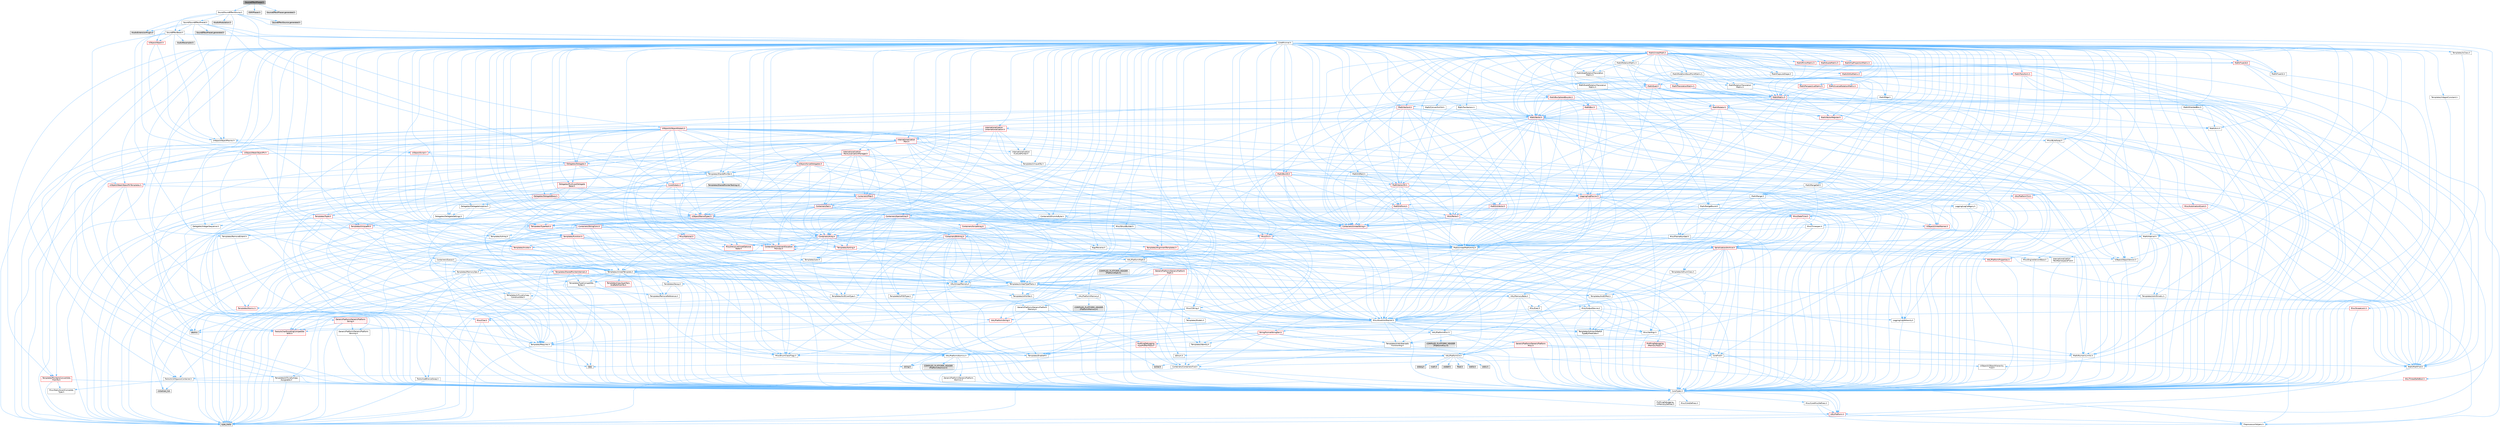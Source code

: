 digraph "SourceEffectPhaser.h"
{
 // INTERACTIVE_SVG=YES
 // LATEX_PDF_SIZE
  bgcolor="transparent";
  edge [fontname=Helvetica,fontsize=10,labelfontname=Helvetica,labelfontsize=10];
  node [fontname=Helvetica,fontsize=10,shape=box,height=0.2,width=0.4];
  Node1 [id="Node000001",label="SourceEffectPhaser.h",height=0.2,width=0.4,color="gray40", fillcolor="grey60", style="filled", fontcolor="black",tooltip=" "];
  Node1 -> Node2 [id="edge1_Node000001_Node000002",color="steelblue1",style="solid",tooltip=" "];
  Node2 [id="Node000002",label="Sound/SoundEffectSource.h",height=0.2,width=0.4,color="grey40", fillcolor="white", style="filled",URL="$d1/d61/SoundEffectSource_8h.html",tooltip=" "];
  Node2 -> Node3 [id="edge2_Node000002_Node000003",color="steelblue1",style="solid",tooltip=" "];
  Node3 [id="Node000003",label="CoreMinimal.h",height=0.2,width=0.4,color="grey40", fillcolor="white", style="filled",URL="$d7/d67/CoreMinimal_8h.html",tooltip=" "];
  Node3 -> Node4 [id="edge3_Node000003_Node000004",color="steelblue1",style="solid",tooltip=" "];
  Node4 [id="Node000004",label="CoreTypes.h",height=0.2,width=0.4,color="grey40", fillcolor="white", style="filled",URL="$dc/dec/CoreTypes_8h.html",tooltip=" "];
  Node4 -> Node5 [id="edge4_Node000004_Node000005",color="steelblue1",style="solid",tooltip=" "];
  Node5 [id="Node000005",label="HAL/Platform.h",height=0.2,width=0.4,color="red", fillcolor="#FFF0F0", style="filled",URL="$d9/dd0/Platform_8h.html",tooltip=" "];
  Node5 -> Node8 [id="edge5_Node000005_Node000008",color="steelblue1",style="solid",tooltip=" "];
  Node8 [id="Node000008",label="type_traits",height=0.2,width=0.4,color="grey60", fillcolor="#E0E0E0", style="filled",tooltip=" "];
  Node5 -> Node9 [id="edge6_Node000005_Node000009",color="steelblue1",style="solid",tooltip=" "];
  Node9 [id="Node000009",label="PreprocessorHelpers.h",height=0.2,width=0.4,color="grey40", fillcolor="white", style="filled",URL="$db/ddb/PreprocessorHelpers_8h.html",tooltip=" "];
  Node4 -> Node15 [id="edge7_Node000004_Node000015",color="steelblue1",style="solid",tooltip=" "];
  Node15 [id="Node000015",label="ProfilingDebugging\l/UMemoryDefines.h",height=0.2,width=0.4,color="grey40", fillcolor="white", style="filled",URL="$d2/da2/UMemoryDefines_8h.html",tooltip=" "];
  Node4 -> Node16 [id="edge8_Node000004_Node000016",color="steelblue1",style="solid",tooltip=" "];
  Node16 [id="Node000016",label="Misc/CoreMiscDefines.h",height=0.2,width=0.4,color="grey40", fillcolor="white", style="filled",URL="$da/d38/CoreMiscDefines_8h.html",tooltip=" "];
  Node16 -> Node5 [id="edge9_Node000016_Node000005",color="steelblue1",style="solid",tooltip=" "];
  Node16 -> Node9 [id="edge10_Node000016_Node000009",color="steelblue1",style="solid",tooltip=" "];
  Node4 -> Node17 [id="edge11_Node000004_Node000017",color="steelblue1",style="solid",tooltip=" "];
  Node17 [id="Node000017",label="Misc/CoreDefines.h",height=0.2,width=0.4,color="grey40", fillcolor="white", style="filled",URL="$d3/dd2/CoreDefines_8h.html",tooltip=" "];
  Node3 -> Node18 [id="edge12_Node000003_Node000018",color="steelblue1",style="solid",tooltip=" "];
  Node18 [id="Node000018",label="CoreFwd.h",height=0.2,width=0.4,color="grey40", fillcolor="white", style="filled",URL="$d1/d1e/CoreFwd_8h.html",tooltip=" "];
  Node18 -> Node4 [id="edge13_Node000018_Node000004",color="steelblue1",style="solid",tooltip=" "];
  Node18 -> Node19 [id="edge14_Node000018_Node000019",color="steelblue1",style="solid",tooltip=" "];
  Node19 [id="Node000019",label="Containers/ContainersFwd.h",height=0.2,width=0.4,color="grey40", fillcolor="white", style="filled",URL="$d4/d0a/ContainersFwd_8h.html",tooltip=" "];
  Node19 -> Node5 [id="edge15_Node000019_Node000005",color="steelblue1",style="solid",tooltip=" "];
  Node19 -> Node4 [id="edge16_Node000019_Node000004",color="steelblue1",style="solid",tooltip=" "];
  Node19 -> Node20 [id="edge17_Node000019_Node000020",color="steelblue1",style="solid",tooltip=" "];
  Node20 [id="Node000020",label="Traits/IsContiguousContainer.h",height=0.2,width=0.4,color="grey40", fillcolor="white", style="filled",URL="$d5/d3c/IsContiguousContainer_8h.html",tooltip=" "];
  Node20 -> Node4 [id="edge18_Node000020_Node000004",color="steelblue1",style="solid",tooltip=" "];
  Node20 -> Node21 [id="edge19_Node000020_Node000021",color="steelblue1",style="solid",tooltip=" "];
  Node21 [id="Node000021",label="Misc/StaticAssertComplete\lType.h",height=0.2,width=0.4,color="grey40", fillcolor="white", style="filled",URL="$d5/d4e/StaticAssertCompleteType_8h.html",tooltip=" "];
  Node20 -> Node22 [id="edge20_Node000020_Node000022",color="steelblue1",style="solid",tooltip=" "];
  Node22 [id="Node000022",label="initializer_list",height=0.2,width=0.4,color="grey60", fillcolor="#E0E0E0", style="filled",tooltip=" "];
  Node18 -> Node23 [id="edge21_Node000018_Node000023",color="steelblue1",style="solid",tooltip=" "];
  Node23 [id="Node000023",label="Math/MathFwd.h",height=0.2,width=0.4,color="grey40", fillcolor="white", style="filled",URL="$d2/d10/MathFwd_8h.html",tooltip=" "];
  Node23 -> Node5 [id="edge22_Node000023_Node000005",color="steelblue1",style="solid",tooltip=" "];
  Node18 -> Node24 [id="edge23_Node000018_Node000024",color="steelblue1",style="solid",tooltip=" "];
  Node24 [id="Node000024",label="UObject/UObjectHierarchy\lFwd.h",height=0.2,width=0.4,color="grey40", fillcolor="white", style="filled",URL="$d3/d13/UObjectHierarchyFwd_8h.html",tooltip=" "];
  Node3 -> Node24 [id="edge24_Node000003_Node000024",color="steelblue1",style="solid",tooltip=" "];
  Node3 -> Node19 [id="edge25_Node000003_Node000019",color="steelblue1",style="solid",tooltip=" "];
  Node3 -> Node25 [id="edge26_Node000003_Node000025",color="steelblue1",style="solid",tooltip=" "];
  Node25 [id="Node000025",label="Misc/VarArgs.h",height=0.2,width=0.4,color="grey40", fillcolor="white", style="filled",URL="$d5/d6f/VarArgs_8h.html",tooltip=" "];
  Node25 -> Node4 [id="edge27_Node000025_Node000004",color="steelblue1",style="solid",tooltip=" "];
  Node3 -> Node26 [id="edge28_Node000003_Node000026",color="steelblue1",style="solid",tooltip=" "];
  Node26 [id="Node000026",label="Logging/LogVerbosity.h",height=0.2,width=0.4,color="grey40", fillcolor="white", style="filled",URL="$d2/d8f/LogVerbosity_8h.html",tooltip=" "];
  Node26 -> Node4 [id="edge29_Node000026_Node000004",color="steelblue1",style="solid",tooltip=" "];
  Node3 -> Node27 [id="edge30_Node000003_Node000027",color="steelblue1",style="solid",tooltip=" "];
  Node27 [id="Node000027",label="Misc/OutputDevice.h",height=0.2,width=0.4,color="grey40", fillcolor="white", style="filled",URL="$d7/d32/OutputDevice_8h.html",tooltip=" "];
  Node27 -> Node18 [id="edge31_Node000027_Node000018",color="steelblue1",style="solid",tooltip=" "];
  Node27 -> Node4 [id="edge32_Node000027_Node000004",color="steelblue1",style="solid",tooltip=" "];
  Node27 -> Node26 [id="edge33_Node000027_Node000026",color="steelblue1",style="solid",tooltip=" "];
  Node27 -> Node25 [id="edge34_Node000027_Node000025",color="steelblue1",style="solid",tooltip=" "];
  Node27 -> Node28 [id="edge35_Node000027_Node000028",color="steelblue1",style="solid",tooltip=" "];
  Node28 [id="Node000028",label="Templates/IsArrayOrRefOf\lTypeByPredicate.h",height=0.2,width=0.4,color="grey40", fillcolor="white", style="filled",URL="$d6/da1/IsArrayOrRefOfTypeByPredicate_8h.html",tooltip=" "];
  Node28 -> Node4 [id="edge36_Node000028_Node000004",color="steelblue1",style="solid",tooltip=" "];
  Node27 -> Node29 [id="edge37_Node000027_Node000029",color="steelblue1",style="solid",tooltip=" "];
  Node29 [id="Node000029",label="Templates/IsValidVariadic\lFunctionArg.h",height=0.2,width=0.4,color="grey40", fillcolor="white", style="filled",URL="$d0/dc8/IsValidVariadicFunctionArg_8h.html",tooltip=" "];
  Node29 -> Node4 [id="edge38_Node000029_Node000004",color="steelblue1",style="solid",tooltip=" "];
  Node29 -> Node30 [id="edge39_Node000029_Node000030",color="steelblue1",style="solid",tooltip=" "];
  Node30 [id="Node000030",label="IsEnum.h",height=0.2,width=0.4,color="grey40", fillcolor="white", style="filled",URL="$d4/de5/IsEnum_8h.html",tooltip=" "];
  Node29 -> Node8 [id="edge40_Node000029_Node000008",color="steelblue1",style="solid",tooltip=" "];
  Node27 -> Node31 [id="edge41_Node000027_Node000031",color="steelblue1",style="solid",tooltip=" "];
  Node31 [id="Node000031",label="Traits/IsCharEncodingCompatible\lWith.h",height=0.2,width=0.4,color="red", fillcolor="#FFF0F0", style="filled",URL="$df/dd1/IsCharEncodingCompatibleWith_8h.html",tooltip=" "];
  Node31 -> Node8 [id="edge42_Node000031_Node000008",color="steelblue1",style="solid",tooltip=" "];
  Node3 -> Node33 [id="edge43_Node000003_Node000033",color="steelblue1",style="solid",tooltip=" "];
  Node33 [id="Node000033",label="HAL/PlatformCrt.h",height=0.2,width=0.4,color="grey40", fillcolor="white", style="filled",URL="$d8/d75/PlatformCrt_8h.html",tooltip=" "];
  Node33 -> Node34 [id="edge44_Node000033_Node000034",color="steelblue1",style="solid",tooltip=" "];
  Node34 [id="Node000034",label="new",height=0.2,width=0.4,color="grey60", fillcolor="#E0E0E0", style="filled",tooltip=" "];
  Node33 -> Node35 [id="edge45_Node000033_Node000035",color="steelblue1",style="solid",tooltip=" "];
  Node35 [id="Node000035",label="wchar.h",height=0.2,width=0.4,color="grey60", fillcolor="#E0E0E0", style="filled",tooltip=" "];
  Node33 -> Node36 [id="edge46_Node000033_Node000036",color="steelblue1",style="solid",tooltip=" "];
  Node36 [id="Node000036",label="stddef.h",height=0.2,width=0.4,color="grey60", fillcolor="#E0E0E0", style="filled",tooltip=" "];
  Node33 -> Node37 [id="edge47_Node000033_Node000037",color="steelblue1",style="solid",tooltip=" "];
  Node37 [id="Node000037",label="stdlib.h",height=0.2,width=0.4,color="grey60", fillcolor="#E0E0E0", style="filled",tooltip=" "];
  Node33 -> Node38 [id="edge48_Node000033_Node000038",color="steelblue1",style="solid",tooltip=" "];
  Node38 [id="Node000038",label="stdio.h",height=0.2,width=0.4,color="grey60", fillcolor="#E0E0E0", style="filled",tooltip=" "];
  Node33 -> Node39 [id="edge49_Node000033_Node000039",color="steelblue1",style="solid",tooltip=" "];
  Node39 [id="Node000039",label="stdarg.h",height=0.2,width=0.4,color="grey60", fillcolor="#E0E0E0", style="filled",tooltip=" "];
  Node33 -> Node40 [id="edge50_Node000033_Node000040",color="steelblue1",style="solid",tooltip=" "];
  Node40 [id="Node000040",label="math.h",height=0.2,width=0.4,color="grey60", fillcolor="#E0E0E0", style="filled",tooltip=" "];
  Node33 -> Node41 [id="edge51_Node000033_Node000041",color="steelblue1",style="solid",tooltip=" "];
  Node41 [id="Node000041",label="float.h",height=0.2,width=0.4,color="grey60", fillcolor="#E0E0E0", style="filled",tooltip=" "];
  Node33 -> Node42 [id="edge52_Node000033_Node000042",color="steelblue1",style="solid",tooltip=" "];
  Node42 [id="Node000042",label="string.h",height=0.2,width=0.4,color="grey60", fillcolor="#E0E0E0", style="filled",tooltip=" "];
  Node3 -> Node43 [id="edge53_Node000003_Node000043",color="steelblue1",style="solid",tooltip=" "];
  Node43 [id="Node000043",label="HAL/PlatformMisc.h",height=0.2,width=0.4,color="grey40", fillcolor="white", style="filled",URL="$d0/df5/PlatformMisc_8h.html",tooltip=" "];
  Node43 -> Node4 [id="edge54_Node000043_Node000004",color="steelblue1",style="solid",tooltip=" "];
  Node43 -> Node44 [id="edge55_Node000043_Node000044",color="steelblue1",style="solid",tooltip=" "];
  Node44 [id="Node000044",label="GenericPlatform/GenericPlatform\lMisc.h",height=0.2,width=0.4,color="red", fillcolor="#FFF0F0", style="filled",URL="$db/d9a/GenericPlatformMisc_8h.html",tooltip=" "];
  Node44 -> Node18 [id="edge56_Node000044_Node000018",color="steelblue1",style="solid",tooltip=" "];
  Node44 -> Node4 [id="edge57_Node000044_Node000004",color="steelblue1",style="solid",tooltip=" "];
  Node44 -> Node33 [id="edge58_Node000044_Node000033",color="steelblue1",style="solid",tooltip=" "];
  Node44 -> Node48 [id="edge59_Node000044_Node000048",color="steelblue1",style="solid",tooltip=" "];
  Node48 [id="Node000048",label="Math/NumericLimits.h",height=0.2,width=0.4,color="grey40", fillcolor="white", style="filled",URL="$df/d1b/NumericLimits_8h.html",tooltip=" "];
  Node48 -> Node4 [id="edge60_Node000048_Node000004",color="steelblue1",style="solid",tooltip=" "];
  Node44 -> Node50 [id="edge61_Node000044_Node000050",color="steelblue1",style="solid",tooltip=" "];
  Node50 [id="Node000050",label="Misc/EnumClassFlags.h",height=0.2,width=0.4,color="grey40", fillcolor="white", style="filled",URL="$d8/de7/EnumClassFlags_8h.html",tooltip=" "];
  Node43 -> Node53 [id="edge62_Node000043_Node000053",color="steelblue1",style="solid",tooltip=" "];
  Node53 [id="Node000053",label="COMPILED_PLATFORM_HEADER\l(PlatformMisc.h)",height=0.2,width=0.4,color="grey60", fillcolor="#E0E0E0", style="filled",tooltip=" "];
  Node43 -> Node54 [id="edge63_Node000043_Node000054",color="steelblue1",style="solid",tooltip=" "];
  Node54 [id="Node000054",label="ProfilingDebugging\l/CpuProfilerTrace.h",height=0.2,width=0.4,color="red", fillcolor="#FFF0F0", style="filled",URL="$da/dcb/CpuProfilerTrace_8h.html",tooltip=" "];
  Node54 -> Node4 [id="edge64_Node000054_Node000004",color="steelblue1",style="solid",tooltip=" "];
  Node54 -> Node19 [id="edge65_Node000054_Node000019",color="steelblue1",style="solid",tooltip=" "];
  Node54 -> Node55 [id="edge66_Node000054_Node000055",color="steelblue1",style="solid",tooltip=" "];
  Node55 [id="Node000055",label="HAL/PlatformAtomics.h",height=0.2,width=0.4,color="grey40", fillcolor="white", style="filled",URL="$d3/d36/PlatformAtomics_8h.html",tooltip=" "];
  Node55 -> Node4 [id="edge67_Node000055_Node000004",color="steelblue1",style="solid",tooltip=" "];
  Node55 -> Node56 [id="edge68_Node000055_Node000056",color="steelblue1",style="solid",tooltip=" "];
  Node56 [id="Node000056",label="GenericPlatform/GenericPlatform\lAtomics.h",height=0.2,width=0.4,color="grey40", fillcolor="white", style="filled",URL="$da/d72/GenericPlatformAtomics_8h.html",tooltip=" "];
  Node56 -> Node4 [id="edge69_Node000056_Node000004",color="steelblue1",style="solid",tooltip=" "];
  Node55 -> Node57 [id="edge70_Node000055_Node000057",color="steelblue1",style="solid",tooltip=" "];
  Node57 [id="Node000057",label="COMPILED_PLATFORM_HEADER\l(PlatformAtomics.h)",height=0.2,width=0.4,color="grey60", fillcolor="#E0E0E0", style="filled",tooltip=" "];
  Node54 -> Node9 [id="edge71_Node000054_Node000009",color="steelblue1",style="solid",tooltip=" "];
  Node3 -> Node62 [id="edge72_Node000003_Node000062",color="steelblue1",style="solid",tooltip=" "];
  Node62 [id="Node000062",label="Misc/AssertionMacros.h",height=0.2,width=0.4,color="grey40", fillcolor="white", style="filled",URL="$d0/dfa/AssertionMacros_8h.html",tooltip=" "];
  Node62 -> Node4 [id="edge73_Node000062_Node000004",color="steelblue1",style="solid",tooltip=" "];
  Node62 -> Node5 [id="edge74_Node000062_Node000005",color="steelblue1",style="solid",tooltip=" "];
  Node62 -> Node43 [id="edge75_Node000062_Node000043",color="steelblue1",style="solid",tooltip=" "];
  Node62 -> Node9 [id="edge76_Node000062_Node000009",color="steelblue1",style="solid",tooltip=" "];
  Node62 -> Node63 [id="edge77_Node000062_Node000063",color="steelblue1",style="solid",tooltip=" "];
  Node63 [id="Node000063",label="Templates/EnableIf.h",height=0.2,width=0.4,color="grey40", fillcolor="white", style="filled",URL="$d7/d60/EnableIf_8h.html",tooltip=" "];
  Node63 -> Node4 [id="edge78_Node000063_Node000004",color="steelblue1",style="solid",tooltip=" "];
  Node62 -> Node28 [id="edge79_Node000062_Node000028",color="steelblue1",style="solid",tooltip=" "];
  Node62 -> Node29 [id="edge80_Node000062_Node000029",color="steelblue1",style="solid",tooltip=" "];
  Node62 -> Node31 [id="edge81_Node000062_Node000031",color="steelblue1",style="solid",tooltip=" "];
  Node62 -> Node25 [id="edge82_Node000062_Node000025",color="steelblue1",style="solid",tooltip=" "];
  Node62 -> Node64 [id="edge83_Node000062_Node000064",color="steelblue1",style="solid",tooltip=" "];
  Node64 [id="Node000064",label="String/FormatStringSan.h",height=0.2,width=0.4,color="red", fillcolor="#FFF0F0", style="filled",URL="$d3/d8b/FormatStringSan_8h.html",tooltip=" "];
  Node64 -> Node8 [id="edge84_Node000064_Node000008",color="steelblue1",style="solid",tooltip=" "];
  Node64 -> Node4 [id="edge85_Node000064_Node000004",color="steelblue1",style="solid",tooltip=" "];
  Node64 -> Node65 [id="edge86_Node000064_Node000065",color="steelblue1",style="solid",tooltip=" "];
  Node65 [id="Node000065",label="Templates/Requires.h",height=0.2,width=0.4,color="grey40", fillcolor="white", style="filled",URL="$dc/d96/Requires_8h.html",tooltip=" "];
  Node65 -> Node63 [id="edge87_Node000065_Node000063",color="steelblue1",style="solid",tooltip=" "];
  Node65 -> Node8 [id="edge88_Node000065_Node000008",color="steelblue1",style="solid",tooltip=" "];
  Node64 -> Node66 [id="edge89_Node000064_Node000066",color="steelblue1",style="solid",tooltip=" "];
  Node66 [id="Node000066",label="Templates/Identity.h",height=0.2,width=0.4,color="grey40", fillcolor="white", style="filled",URL="$d0/dd5/Identity_8h.html",tooltip=" "];
  Node64 -> Node29 [id="edge90_Node000064_Node000029",color="steelblue1",style="solid",tooltip=" "];
  Node64 -> Node19 [id="edge91_Node000064_Node000019",color="steelblue1",style="solid",tooltip=" "];
  Node62 -> Node70 [id="edge92_Node000062_Node000070",color="steelblue1",style="solid",tooltip=" "];
  Node70 [id="Node000070",label="atomic",height=0.2,width=0.4,color="grey60", fillcolor="#E0E0E0", style="filled",tooltip=" "];
  Node3 -> Node71 [id="edge93_Node000003_Node000071",color="steelblue1",style="solid",tooltip=" "];
  Node71 [id="Node000071",label="Templates/IsPointer.h",height=0.2,width=0.4,color="grey40", fillcolor="white", style="filled",URL="$d7/d05/IsPointer_8h.html",tooltip=" "];
  Node71 -> Node4 [id="edge94_Node000071_Node000004",color="steelblue1",style="solid",tooltip=" "];
  Node3 -> Node72 [id="edge95_Node000003_Node000072",color="steelblue1",style="solid",tooltip=" "];
  Node72 [id="Node000072",label="HAL/PlatformMemory.h",height=0.2,width=0.4,color="grey40", fillcolor="white", style="filled",URL="$de/d68/PlatformMemory_8h.html",tooltip=" "];
  Node72 -> Node4 [id="edge96_Node000072_Node000004",color="steelblue1",style="solid",tooltip=" "];
  Node72 -> Node73 [id="edge97_Node000072_Node000073",color="steelblue1",style="solid",tooltip=" "];
  Node73 [id="Node000073",label="GenericPlatform/GenericPlatform\lMemory.h",height=0.2,width=0.4,color="grey40", fillcolor="white", style="filled",URL="$dd/d22/GenericPlatformMemory_8h.html",tooltip=" "];
  Node73 -> Node18 [id="edge98_Node000073_Node000018",color="steelblue1",style="solid",tooltip=" "];
  Node73 -> Node4 [id="edge99_Node000073_Node000004",color="steelblue1",style="solid",tooltip=" "];
  Node73 -> Node74 [id="edge100_Node000073_Node000074",color="steelblue1",style="solid",tooltip=" "];
  Node74 [id="Node000074",label="HAL/PlatformString.h",height=0.2,width=0.4,color="red", fillcolor="#FFF0F0", style="filled",URL="$db/db5/PlatformString_8h.html",tooltip=" "];
  Node74 -> Node4 [id="edge101_Node000074_Node000004",color="steelblue1",style="solid",tooltip=" "];
  Node73 -> Node42 [id="edge102_Node000073_Node000042",color="steelblue1",style="solid",tooltip=" "];
  Node73 -> Node35 [id="edge103_Node000073_Node000035",color="steelblue1",style="solid",tooltip=" "];
  Node72 -> Node76 [id="edge104_Node000072_Node000076",color="steelblue1",style="solid",tooltip=" "];
  Node76 [id="Node000076",label="COMPILED_PLATFORM_HEADER\l(PlatformMemory.h)",height=0.2,width=0.4,color="grey60", fillcolor="#E0E0E0", style="filled",tooltip=" "];
  Node3 -> Node55 [id="edge105_Node000003_Node000055",color="steelblue1",style="solid",tooltip=" "];
  Node3 -> Node77 [id="edge106_Node000003_Node000077",color="steelblue1",style="solid",tooltip=" "];
  Node77 [id="Node000077",label="Misc/Exec.h",height=0.2,width=0.4,color="grey40", fillcolor="white", style="filled",URL="$de/ddb/Exec_8h.html",tooltip=" "];
  Node77 -> Node4 [id="edge107_Node000077_Node000004",color="steelblue1",style="solid",tooltip=" "];
  Node77 -> Node62 [id="edge108_Node000077_Node000062",color="steelblue1",style="solid",tooltip=" "];
  Node3 -> Node78 [id="edge109_Node000003_Node000078",color="steelblue1",style="solid",tooltip=" "];
  Node78 [id="Node000078",label="HAL/MemoryBase.h",height=0.2,width=0.4,color="grey40", fillcolor="white", style="filled",URL="$d6/d9f/MemoryBase_8h.html",tooltip=" "];
  Node78 -> Node4 [id="edge110_Node000078_Node000004",color="steelblue1",style="solid",tooltip=" "];
  Node78 -> Node55 [id="edge111_Node000078_Node000055",color="steelblue1",style="solid",tooltip=" "];
  Node78 -> Node33 [id="edge112_Node000078_Node000033",color="steelblue1",style="solid",tooltip=" "];
  Node78 -> Node77 [id="edge113_Node000078_Node000077",color="steelblue1",style="solid",tooltip=" "];
  Node78 -> Node27 [id="edge114_Node000078_Node000027",color="steelblue1",style="solid",tooltip=" "];
  Node78 -> Node79 [id="edge115_Node000078_Node000079",color="steelblue1",style="solid",tooltip=" "];
  Node79 [id="Node000079",label="Templates/Atomic.h",height=0.2,width=0.4,color="red", fillcolor="#FFF0F0", style="filled",URL="$d3/d91/Atomic_8h.html",tooltip=" "];
  Node79 -> Node70 [id="edge116_Node000079_Node000070",color="steelblue1",style="solid",tooltip=" "];
  Node3 -> Node88 [id="edge117_Node000003_Node000088",color="steelblue1",style="solid",tooltip=" "];
  Node88 [id="Node000088",label="HAL/UnrealMemory.h",height=0.2,width=0.4,color="grey40", fillcolor="white", style="filled",URL="$d9/d96/UnrealMemory_8h.html",tooltip=" "];
  Node88 -> Node4 [id="edge118_Node000088_Node000004",color="steelblue1",style="solid",tooltip=" "];
  Node88 -> Node73 [id="edge119_Node000088_Node000073",color="steelblue1",style="solid",tooltip=" "];
  Node88 -> Node78 [id="edge120_Node000088_Node000078",color="steelblue1",style="solid",tooltip=" "];
  Node88 -> Node72 [id="edge121_Node000088_Node000072",color="steelblue1",style="solid",tooltip=" "];
  Node88 -> Node89 [id="edge122_Node000088_Node000089",color="steelblue1",style="solid",tooltip=" "];
  Node89 [id="Node000089",label="ProfilingDebugging\l/MemoryTrace.h",height=0.2,width=0.4,color="red", fillcolor="#FFF0F0", style="filled",URL="$da/dd7/MemoryTrace_8h.html",tooltip=" "];
  Node89 -> Node5 [id="edge123_Node000089_Node000005",color="steelblue1",style="solid",tooltip=" "];
  Node89 -> Node50 [id="edge124_Node000089_Node000050",color="steelblue1",style="solid",tooltip=" "];
  Node88 -> Node71 [id="edge125_Node000088_Node000071",color="steelblue1",style="solid",tooltip=" "];
  Node3 -> Node90 [id="edge126_Node000003_Node000090",color="steelblue1",style="solid",tooltip=" "];
  Node90 [id="Node000090",label="Templates/IsArithmetic.h",height=0.2,width=0.4,color="grey40", fillcolor="white", style="filled",URL="$d2/d5d/IsArithmetic_8h.html",tooltip=" "];
  Node90 -> Node4 [id="edge127_Node000090_Node000004",color="steelblue1",style="solid",tooltip=" "];
  Node3 -> Node84 [id="edge128_Node000003_Node000084",color="steelblue1",style="solid",tooltip=" "];
  Node84 [id="Node000084",label="Templates/AndOrNot.h",height=0.2,width=0.4,color="grey40", fillcolor="white", style="filled",URL="$db/d0a/AndOrNot_8h.html",tooltip=" "];
  Node84 -> Node4 [id="edge129_Node000084_Node000004",color="steelblue1",style="solid",tooltip=" "];
  Node3 -> Node91 [id="edge130_Node000003_Node000091",color="steelblue1",style="solid",tooltip=" "];
  Node91 [id="Node000091",label="Templates/IsPODType.h",height=0.2,width=0.4,color="grey40", fillcolor="white", style="filled",URL="$d7/db1/IsPODType_8h.html",tooltip=" "];
  Node91 -> Node4 [id="edge131_Node000091_Node000004",color="steelblue1",style="solid",tooltip=" "];
  Node3 -> Node92 [id="edge132_Node000003_Node000092",color="steelblue1",style="solid",tooltip=" "];
  Node92 [id="Node000092",label="Templates/IsUECoreType.h",height=0.2,width=0.4,color="grey40", fillcolor="white", style="filled",URL="$d1/db8/IsUECoreType_8h.html",tooltip=" "];
  Node92 -> Node4 [id="edge133_Node000092_Node000004",color="steelblue1",style="solid",tooltip=" "];
  Node92 -> Node8 [id="edge134_Node000092_Node000008",color="steelblue1",style="solid",tooltip=" "];
  Node3 -> Node85 [id="edge135_Node000003_Node000085",color="steelblue1",style="solid",tooltip=" "];
  Node85 [id="Node000085",label="Templates/IsTriviallyCopy\lConstructible.h",height=0.2,width=0.4,color="grey40", fillcolor="white", style="filled",URL="$d3/d78/IsTriviallyCopyConstructible_8h.html",tooltip=" "];
  Node85 -> Node4 [id="edge136_Node000085_Node000004",color="steelblue1",style="solid",tooltip=" "];
  Node85 -> Node8 [id="edge137_Node000085_Node000008",color="steelblue1",style="solid",tooltip=" "];
  Node3 -> Node93 [id="edge138_Node000003_Node000093",color="steelblue1",style="solid",tooltip=" "];
  Node93 [id="Node000093",label="Templates/UnrealTypeTraits.h",height=0.2,width=0.4,color="grey40", fillcolor="white", style="filled",URL="$d2/d2d/UnrealTypeTraits_8h.html",tooltip=" "];
  Node93 -> Node4 [id="edge139_Node000093_Node000004",color="steelblue1",style="solid",tooltip=" "];
  Node93 -> Node71 [id="edge140_Node000093_Node000071",color="steelblue1",style="solid",tooltip=" "];
  Node93 -> Node62 [id="edge141_Node000093_Node000062",color="steelblue1",style="solid",tooltip=" "];
  Node93 -> Node84 [id="edge142_Node000093_Node000084",color="steelblue1",style="solid",tooltip=" "];
  Node93 -> Node63 [id="edge143_Node000093_Node000063",color="steelblue1",style="solid",tooltip=" "];
  Node93 -> Node90 [id="edge144_Node000093_Node000090",color="steelblue1",style="solid",tooltip=" "];
  Node93 -> Node30 [id="edge145_Node000093_Node000030",color="steelblue1",style="solid",tooltip=" "];
  Node93 -> Node94 [id="edge146_Node000093_Node000094",color="steelblue1",style="solid",tooltip=" "];
  Node94 [id="Node000094",label="Templates/Models.h",height=0.2,width=0.4,color="grey40", fillcolor="white", style="filled",URL="$d3/d0c/Models_8h.html",tooltip=" "];
  Node94 -> Node66 [id="edge147_Node000094_Node000066",color="steelblue1",style="solid",tooltip=" "];
  Node93 -> Node91 [id="edge148_Node000093_Node000091",color="steelblue1",style="solid",tooltip=" "];
  Node93 -> Node92 [id="edge149_Node000093_Node000092",color="steelblue1",style="solid",tooltip=" "];
  Node93 -> Node85 [id="edge150_Node000093_Node000085",color="steelblue1",style="solid",tooltip=" "];
  Node3 -> Node63 [id="edge151_Node000003_Node000063",color="steelblue1",style="solid",tooltip=" "];
  Node3 -> Node95 [id="edge152_Node000003_Node000095",color="steelblue1",style="solid",tooltip=" "];
  Node95 [id="Node000095",label="Templates/RemoveReference.h",height=0.2,width=0.4,color="grey40", fillcolor="white", style="filled",URL="$da/dbe/RemoveReference_8h.html",tooltip=" "];
  Node95 -> Node4 [id="edge153_Node000095_Node000004",color="steelblue1",style="solid",tooltip=" "];
  Node3 -> Node96 [id="edge154_Node000003_Node000096",color="steelblue1",style="solid",tooltip=" "];
  Node96 [id="Node000096",label="Templates/IntegralConstant.h",height=0.2,width=0.4,color="grey40", fillcolor="white", style="filled",URL="$db/d1b/IntegralConstant_8h.html",tooltip=" "];
  Node96 -> Node4 [id="edge155_Node000096_Node000004",color="steelblue1",style="solid",tooltip=" "];
  Node3 -> Node97 [id="edge156_Node000003_Node000097",color="steelblue1",style="solid",tooltip=" "];
  Node97 [id="Node000097",label="Templates/IsClass.h",height=0.2,width=0.4,color="grey40", fillcolor="white", style="filled",URL="$db/dcb/IsClass_8h.html",tooltip=" "];
  Node97 -> Node4 [id="edge157_Node000097_Node000004",color="steelblue1",style="solid",tooltip=" "];
  Node3 -> Node98 [id="edge158_Node000003_Node000098",color="steelblue1",style="solid",tooltip=" "];
  Node98 [id="Node000098",label="Templates/TypeCompatible\lBytes.h",height=0.2,width=0.4,color="grey40", fillcolor="white", style="filled",URL="$df/d0a/TypeCompatibleBytes_8h.html",tooltip=" "];
  Node98 -> Node4 [id="edge159_Node000098_Node000004",color="steelblue1",style="solid",tooltip=" "];
  Node98 -> Node42 [id="edge160_Node000098_Node000042",color="steelblue1",style="solid",tooltip=" "];
  Node98 -> Node34 [id="edge161_Node000098_Node000034",color="steelblue1",style="solid",tooltip=" "];
  Node98 -> Node8 [id="edge162_Node000098_Node000008",color="steelblue1",style="solid",tooltip=" "];
  Node3 -> Node20 [id="edge163_Node000003_Node000020",color="steelblue1",style="solid",tooltip=" "];
  Node3 -> Node99 [id="edge164_Node000003_Node000099",color="steelblue1",style="solid",tooltip=" "];
  Node99 [id="Node000099",label="Templates/UnrealTemplate.h",height=0.2,width=0.4,color="grey40", fillcolor="white", style="filled",URL="$d4/d24/UnrealTemplate_8h.html",tooltip=" "];
  Node99 -> Node4 [id="edge165_Node000099_Node000004",color="steelblue1",style="solid",tooltip=" "];
  Node99 -> Node71 [id="edge166_Node000099_Node000071",color="steelblue1",style="solid",tooltip=" "];
  Node99 -> Node88 [id="edge167_Node000099_Node000088",color="steelblue1",style="solid",tooltip=" "];
  Node99 -> Node100 [id="edge168_Node000099_Node000100",color="steelblue1",style="solid",tooltip=" "];
  Node100 [id="Node000100",label="Templates/CopyQualifiers\lAndRefsFromTo.h",height=0.2,width=0.4,color="red", fillcolor="#FFF0F0", style="filled",URL="$d3/db3/CopyQualifiersAndRefsFromTo_8h.html",tooltip=" "];
  Node99 -> Node93 [id="edge169_Node000099_Node000093",color="steelblue1",style="solid",tooltip=" "];
  Node99 -> Node95 [id="edge170_Node000099_Node000095",color="steelblue1",style="solid",tooltip=" "];
  Node99 -> Node65 [id="edge171_Node000099_Node000065",color="steelblue1",style="solid",tooltip=" "];
  Node99 -> Node98 [id="edge172_Node000099_Node000098",color="steelblue1",style="solid",tooltip=" "];
  Node99 -> Node66 [id="edge173_Node000099_Node000066",color="steelblue1",style="solid",tooltip=" "];
  Node99 -> Node20 [id="edge174_Node000099_Node000020",color="steelblue1",style="solid",tooltip=" "];
  Node99 -> Node102 [id="edge175_Node000099_Node000102",color="steelblue1",style="solid",tooltip=" "];
  Node102 [id="Node000102",label="Traits/UseBitwiseSwap.h",height=0.2,width=0.4,color="grey40", fillcolor="white", style="filled",URL="$db/df3/UseBitwiseSwap_8h.html",tooltip=" "];
  Node102 -> Node4 [id="edge176_Node000102_Node000004",color="steelblue1",style="solid",tooltip=" "];
  Node102 -> Node8 [id="edge177_Node000102_Node000008",color="steelblue1",style="solid",tooltip=" "];
  Node99 -> Node8 [id="edge178_Node000099_Node000008",color="steelblue1",style="solid",tooltip=" "];
  Node3 -> Node48 [id="edge179_Node000003_Node000048",color="steelblue1",style="solid",tooltip=" "];
  Node3 -> Node103 [id="edge180_Node000003_Node000103",color="steelblue1",style="solid",tooltip=" "];
  Node103 [id="Node000103",label="HAL/PlatformMath.h",height=0.2,width=0.4,color="grey40", fillcolor="white", style="filled",URL="$dc/d53/PlatformMath_8h.html",tooltip=" "];
  Node103 -> Node4 [id="edge181_Node000103_Node000004",color="steelblue1",style="solid",tooltip=" "];
  Node103 -> Node104 [id="edge182_Node000103_Node000104",color="steelblue1",style="solid",tooltip=" "];
  Node104 [id="Node000104",label="GenericPlatform/GenericPlatform\lMath.h",height=0.2,width=0.4,color="red", fillcolor="#FFF0F0", style="filled",URL="$d5/d79/GenericPlatformMath_8h.html",tooltip=" "];
  Node104 -> Node4 [id="edge183_Node000104_Node000004",color="steelblue1",style="solid",tooltip=" "];
  Node104 -> Node19 [id="edge184_Node000104_Node000019",color="steelblue1",style="solid",tooltip=" "];
  Node104 -> Node33 [id="edge185_Node000104_Node000033",color="steelblue1",style="solid",tooltip=" "];
  Node104 -> Node84 [id="edge186_Node000104_Node000084",color="steelblue1",style="solid",tooltip=" "];
  Node104 -> Node105 [id="edge187_Node000104_Node000105",color="steelblue1",style="solid",tooltip=" "];
  Node105 [id="Node000105",label="Templates/Decay.h",height=0.2,width=0.4,color="grey40", fillcolor="white", style="filled",URL="$dd/d0f/Decay_8h.html",tooltip=" "];
  Node105 -> Node4 [id="edge188_Node000105_Node000004",color="steelblue1",style="solid",tooltip=" "];
  Node105 -> Node95 [id="edge189_Node000105_Node000095",color="steelblue1",style="solid",tooltip=" "];
  Node105 -> Node8 [id="edge190_Node000105_Node000008",color="steelblue1",style="solid",tooltip=" "];
  Node104 -> Node93 [id="edge191_Node000104_Node000093",color="steelblue1",style="solid",tooltip=" "];
  Node104 -> Node65 [id="edge192_Node000104_Node000065",color="steelblue1",style="solid",tooltip=" "];
  Node104 -> Node98 [id="edge193_Node000104_Node000098",color="steelblue1",style="solid",tooltip=" "];
  Node104 -> Node8 [id="edge194_Node000104_Node000008",color="steelblue1",style="solid",tooltip=" "];
  Node103 -> Node110 [id="edge195_Node000103_Node000110",color="steelblue1",style="solid",tooltip=" "];
  Node110 [id="Node000110",label="COMPILED_PLATFORM_HEADER\l(PlatformMath.h)",height=0.2,width=0.4,color="grey60", fillcolor="#E0E0E0", style="filled",tooltip=" "];
  Node3 -> Node86 [id="edge196_Node000003_Node000086",color="steelblue1",style="solid",tooltip=" "];
  Node86 [id="Node000086",label="Templates/IsTriviallyCopy\lAssignable.h",height=0.2,width=0.4,color="grey40", fillcolor="white", style="filled",URL="$d2/df2/IsTriviallyCopyAssignable_8h.html",tooltip=" "];
  Node86 -> Node4 [id="edge197_Node000086_Node000004",color="steelblue1",style="solid",tooltip=" "];
  Node86 -> Node8 [id="edge198_Node000086_Node000008",color="steelblue1",style="solid",tooltip=" "];
  Node3 -> Node111 [id="edge199_Node000003_Node000111",color="steelblue1",style="solid",tooltip=" "];
  Node111 [id="Node000111",label="Templates/MemoryOps.h",height=0.2,width=0.4,color="grey40", fillcolor="white", style="filled",URL="$db/dea/MemoryOps_8h.html",tooltip=" "];
  Node111 -> Node4 [id="edge200_Node000111_Node000004",color="steelblue1",style="solid",tooltip=" "];
  Node111 -> Node88 [id="edge201_Node000111_Node000088",color="steelblue1",style="solid",tooltip=" "];
  Node111 -> Node86 [id="edge202_Node000111_Node000086",color="steelblue1",style="solid",tooltip=" "];
  Node111 -> Node85 [id="edge203_Node000111_Node000085",color="steelblue1",style="solid",tooltip=" "];
  Node111 -> Node65 [id="edge204_Node000111_Node000065",color="steelblue1",style="solid",tooltip=" "];
  Node111 -> Node93 [id="edge205_Node000111_Node000093",color="steelblue1",style="solid",tooltip=" "];
  Node111 -> Node102 [id="edge206_Node000111_Node000102",color="steelblue1",style="solid",tooltip=" "];
  Node111 -> Node34 [id="edge207_Node000111_Node000034",color="steelblue1",style="solid",tooltip=" "];
  Node111 -> Node8 [id="edge208_Node000111_Node000008",color="steelblue1",style="solid",tooltip=" "];
  Node3 -> Node112 [id="edge209_Node000003_Node000112",color="steelblue1",style="solid",tooltip=" "];
  Node112 [id="Node000112",label="Containers/ContainerAllocation\lPolicies.h",height=0.2,width=0.4,color="red", fillcolor="#FFF0F0", style="filled",URL="$d7/dff/ContainerAllocationPolicies_8h.html",tooltip=" "];
  Node112 -> Node4 [id="edge210_Node000112_Node000004",color="steelblue1",style="solid",tooltip=" "];
  Node112 -> Node112 [id="edge211_Node000112_Node000112",color="steelblue1",style="solid",tooltip=" "];
  Node112 -> Node103 [id="edge212_Node000112_Node000103",color="steelblue1",style="solid",tooltip=" "];
  Node112 -> Node88 [id="edge213_Node000112_Node000088",color="steelblue1",style="solid",tooltip=" "];
  Node112 -> Node48 [id="edge214_Node000112_Node000048",color="steelblue1",style="solid",tooltip=" "];
  Node112 -> Node62 [id="edge215_Node000112_Node000062",color="steelblue1",style="solid",tooltip=" "];
  Node112 -> Node111 [id="edge216_Node000112_Node000111",color="steelblue1",style="solid",tooltip=" "];
  Node112 -> Node98 [id="edge217_Node000112_Node000098",color="steelblue1",style="solid",tooltip=" "];
  Node112 -> Node8 [id="edge218_Node000112_Node000008",color="steelblue1",style="solid",tooltip=" "];
  Node3 -> Node115 [id="edge219_Node000003_Node000115",color="steelblue1",style="solid",tooltip=" "];
  Node115 [id="Node000115",label="Templates/IsEnumClass.h",height=0.2,width=0.4,color="grey40", fillcolor="white", style="filled",URL="$d7/d15/IsEnumClass_8h.html",tooltip=" "];
  Node115 -> Node4 [id="edge220_Node000115_Node000004",color="steelblue1",style="solid",tooltip=" "];
  Node115 -> Node84 [id="edge221_Node000115_Node000084",color="steelblue1",style="solid",tooltip=" "];
  Node3 -> Node116 [id="edge222_Node000003_Node000116",color="steelblue1",style="solid",tooltip=" "];
  Node116 [id="Node000116",label="HAL/PlatformProperties.h",height=0.2,width=0.4,color="red", fillcolor="#FFF0F0", style="filled",URL="$d9/db0/PlatformProperties_8h.html",tooltip=" "];
  Node116 -> Node4 [id="edge223_Node000116_Node000004",color="steelblue1",style="solid",tooltip=" "];
  Node3 -> Node119 [id="edge224_Node000003_Node000119",color="steelblue1",style="solid",tooltip=" "];
  Node119 [id="Node000119",label="Misc/EngineVersionBase.h",height=0.2,width=0.4,color="grey40", fillcolor="white", style="filled",URL="$d5/d2b/EngineVersionBase_8h.html",tooltip=" "];
  Node119 -> Node4 [id="edge225_Node000119_Node000004",color="steelblue1",style="solid",tooltip=" "];
  Node3 -> Node120 [id="edge226_Node000003_Node000120",color="steelblue1",style="solid",tooltip=" "];
  Node120 [id="Node000120",label="Internationalization\l/TextNamespaceFwd.h",height=0.2,width=0.4,color="grey40", fillcolor="white", style="filled",URL="$d8/d97/TextNamespaceFwd_8h.html",tooltip=" "];
  Node120 -> Node4 [id="edge227_Node000120_Node000004",color="steelblue1",style="solid",tooltip=" "];
  Node3 -> Node121 [id="edge228_Node000003_Node000121",color="steelblue1",style="solid",tooltip=" "];
  Node121 [id="Node000121",label="Serialization/Archive.h",height=0.2,width=0.4,color="red", fillcolor="#FFF0F0", style="filled",URL="$d7/d3b/Archive_8h.html",tooltip=" "];
  Node121 -> Node18 [id="edge229_Node000121_Node000018",color="steelblue1",style="solid",tooltip=" "];
  Node121 -> Node4 [id="edge230_Node000121_Node000004",color="steelblue1",style="solid",tooltip=" "];
  Node121 -> Node116 [id="edge231_Node000121_Node000116",color="steelblue1",style="solid",tooltip=" "];
  Node121 -> Node120 [id="edge232_Node000121_Node000120",color="steelblue1",style="solid",tooltip=" "];
  Node121 -> Node23 [id="edge233_Node000121_Node000023",color="steelblue1",style="solid",tooltip=" "];
  Node121 -> Node62 [id="edge234_Node000121_Node000062",color="steelblue1",style="solid",tooltip=" "];
  Node121 -> Node119 [id="edge235_Node000121_Node000119",color="steelblue1",style="solid",tooltip=" "];
  Node121 -> Node25 [id="edge236_Node000121_Node000025",color="steelblue1",style="solid",tooltip=" "];
  Node121 -> Node63 [id="edge237_Node000121_Node000063",color="steelblue1",style="solid",tooltip=" "];
  Node121 -> Node28 [id="edge238_Node000121_Node000028",color="steelblue1",style="solid",tooltip=" "];
  Node121 -> Node115 [id="edge239_Node000121_Node000115",color="steelblue1",style="solid",tooltip=" "];
  Node121 -> Node29 [id="edge240_Node000121_Node000029",color="steelblue1",style="solid",tooltip=" "];
  Node121 -> Node99 [id="edge241_Node000121_Node000099",color="steelblue1",style="solid",tooltip=" "];
  Node121 -> Node31 [id="edge242_Node000121_Node000031",color="steelblue1",style="solid",tooltip=" "];
  Node121 -> Node124 [id="edge243_Node000121_Node000124",color="steelblue1",style="solid",tooltip=" "];
  Node124 [id="Node000124",label="UObject/ObjectVersion.h",height=0.2,width=0.4,color="grey40", fillcolor="white", style="filled",URL="$da/d63/ObjectVersion_8h.html",tooltip=" "];
  Node124 -> Node4 [id="edge244_Node000124_Node000004",color="steelblue1",style="solid",tooltip=" "];
  Node3 -> Node125 [id="edge245_Node000003_Node000125",color="steelblue1",style="solid",tooltip=" "];
  Node125 [id="Node000125",label="Templates/Less.h",height=0.2,width=0.4,color="grey40", fillcolor="white", style="filled",URL="$de/dc8/Less_8h.html",tooltip=" "];
  Node125 -> Node4 [id="edge246_Node000125_Node000004",color="steelblue1",style="solid",tooltip=" "];
  Node125 -> Node99 [id="edge247_Node000125_Node000099",color="steelblue1",style="solid",tooltip=" "];
  Node3 -> Node126 [id="edge248_Node000003_Node000126",color="steelblue1",style="solid",tooltip=" "];
  Node126 [id="Node000126",label="Templates/Sorting.h",height=0.2,width=0.4,color="red", fillcolor="#FFF0F0", style="filled",URL="$d3/d9e/Sorting_8h.html",tooltip=" "];
  Node126 -> Node4 [id="edge249_Node000126_Node000004",color="steelblue1",style="solid",tooltip=" "];
  Node126 -> Node103 [id="edge250_Node000126_Node000103",color="steelblue1",style="solid",tooltip=" "];
  Node126 -> Node125 [id="edge251_Node000126_Node000125",color="steelblue1",style="solid",tooltip=" "];
  Node3 -> Node137 [id="edge252_Node000003_Node000137",color="steelblue1",style="solid",tooltip=" "];
  Node137 [id="Node000137",label="Misc/Char.h",height=0.2,width=0.4,color="red", fillcolor="#FFF0F0", style="filled",URL="$d0/d58/Char_8h.html",tooltip=" "];
  Node137 -> Node4 [id="edge253_Node000137_Node000004",color="steelblue1",style="solid",tooltip=" "];
  Node137 -> Node8 [id="edge254_Node000137_Node000008",color="steelblue1",style="solid",tooltip=" "];
  Node3 -> Node140 [id="edge255_Node000003_Node000140",color="steelblue1",style="solid",tooltip=" "];
  Node140 [id="Node000140",label="GenericPlatform/GenericPlatform\lStricmp.h",height=0.2,width=0.4,color="grey40", fillcolor="white", style="filled",URL="$d2/d86/GenericPlatformStricmp_8h.html",tooltip=" "];
  Node140 -> Node4 [id="edge256_Node000140_Node000004",color="steelblue1",style="solid",tooltip=" "];
  Node3 -> Node141 [id="edge257_Node000003_Node000141",color="steelblue1",style="solid",tooltip=" "];
  Node141 [id="Node000141",label="GenericPlatform/GenericPlatform\lString.h",height=0.2,width=0.4,color="red", fillcolor="#FFF0F0", style="filled",URL="$dd/d20/GenericPlatformString_8h.html",tooltip=" "];
  Node141 -> Node4 [id="edge258_Node000141_Node000004",color="steelblue1",style="solid",tooltip=" "];
  Node141 -> Node140 [id="edge259_Node000141_Node000140",color="steelblue1",style="solid",tooltip=" "];
  Node141 -> Node63 [id="edge260_Node000141_Node000063",color="steelblue1",style="solid",tooltip=" "];
  Node141 -> Node31 [id="edge261_Node000141_Node000031",color="steelblue1",style="solid",tooltip=" "];
  Node141 -> Node8 [id="edge262_Node000141_Node000008",color="steelblue1",style="solid",tooltip=" "];
  Node3 -> Node74 [id="edge263_Node000003_Node000074",color="steelblue1",style="solid",tooltip=" "];
  Node3 -> Node144 [id="edge264_Node000003_Node000144",color="steelblue1",style="solid",tooltip=" "];
  Node144 [id="Node000144",label="Misc/CString.h",height=0.2,width=0.4,color="grey40", fillcolor="white", style="filled",URL="$d2/d49/CString_8h.html",tooltip=" "];
  Node144 -> Node4 [id="edge265_Node000144_Node000004",color="steelblue1",style="solid",tooltip=" "];
  Node144 -> Node33 [id="edge266_Node000144_Node000033",color="steelblue1",style="solid",tooltip=" "];
  Node144 -> Node74 [id="edge267_Node000144_Node000074",color="steelblue1",style="solid",tooltip=" "];
  Node144 -> Node62 [id="edge268_Node000144_Node000062",color="steelblue1",style="solid",tooltip=" "];
  Node144 -> Node137 [id="edge269_Node000144_Node000137",color="steelblue1",style="solid",tooltip=" "];
  Node144 -> Node25 [id="edge270_Node000144_Node000025",color="steelblue1",style="solid",tooltip=" "];
  Node144 -> Node28 [id="edge271_Node000144_Node000028",color="steelblue1",style="solid",tooltip=" "];
  Node144 -> Node29 [id="edge272_Node000144_Node000029",color="steelblue1",style="solid",tooltip=" "];
  Node144 -> Node31 [id="edge273_Node000144_Node000031",color="steelblue1",style="solid",tooltip=" "];
  Node3 -> Node145 [id="edge274_Node000003_Node000145",color="steelblue1",style="solid",tooltip=" "];
  Node145 [id="Node000145",label="Misc/Crc.h",height=0.2,width=0.4,color="red", fillcolor="#FFF0F0", style="filled",URL="$d4/dd2/Crc_8h.html",tooltip=" "];
  Node145 -> Node4 [id="edge275_Node000145_Node000004",color="steelblue1",style="solid",tooltip=" "];
  Node145 -> Node74 [id="edge276_Node000145_Node000074",color="steelblue1",style="solid",tooltip=" "];
  Node145 -> Node62 [id="edge277_Node000145_Node000062",color="steelblue1",style="solid",tooltip=" "];
  Node145 -> Node144 [id="edge278_Node000145_Node000144",color="steelblue1",style="solid",tooltip=" "];
  Node145 -> Node137 [id="edge279_Node000145_Node000137",color="steelblue1",style="solid",tooltip=" "];
  Node145 -> Node93 [id="edge280_Node000145_Node000093",color="steelblue1",style="solid",tooltip=" "];
  Node3 -> Node136 [id="edge281_Node000003_Node000136",color="steelblue1",style="solid",tooltip=" "];
  Node136 [id="Node000136",label="Math/UnrealMathUtility.h",height=0.2,width=0.4,color="grey40", fillcolor="white", style="filled",URL="$db/db8/UnrealMathUtility_8h.html",tooltip=" "];
  Node136 -> Node4 [id="edge282_Node000136_Node000004",color="steelblue1",style="solid",tooltip=" "];
  Node136 -> Node62 [id="edge283_Node000136_Node000062",color="steelblue1",style="solid",tooltip=" "];
  Node136 -> Node103 [id="edge284_Node000136_Node000103",color="steelblue1",style="solid",tooltip=" "];
  Node136 -> Node23 [id="edge285_Node000136_Node000023",color="steelblue1",style="solid",tooltip=" "];
  Node136 -> Node66 [id="edge286_Node000136_Node000066",color="steelblue1",style="solid",tooltip=" "];
  Node136 -> Node65 [id="edge287_Node000136_Node000065",color="steelblue1",style="solid",tooltip=" "];
  Node3 -> Node146 [id="edge288_Node000003_Node000146",color="steelblue1",style="solid",tooltip=" "];
  Node146 [id="Node000146",label="Containers/UnrealString.h",height=0.2,width=0.4,color="red", fillcolor="#FFF0F0", style="filled",URL="$d5/dba/UnrealString_8h.html",tooltip=" "];
  Node3 -> Node150 [id="edge289_Node000003_Node000150",color="steelblue1",style="solid",tooltip=" "];
  Node150 [id="Node000150",label="Containers/Array.h",height=0.2,width=0.4,color="red", fillcolor="#FFF0F0", style="filled",URL="$df/dd0/Array_8h.html",tooltip=" "];
  Node150 -> Node4 [id="edge290_Node000150_Node000004",color="steelblue1",style="solid",tooltip=" "];
  Node150 -> Node62 [id="edge291_Node000150_Node000062",color="steelblue1",style="solid",tooltip=" "];
  Node150 -> Node151 [id="edge292_Node000150_Node000151",color="steelblue1",style="solid",tooltip=" "];
  Node151 [id="Node000151",label="Misc/IntrusiveUnsetOptional\lState.h",height=0.2,width=0.4,color="red", fillcolor="#FFF0F0", style="filled",URL="$d2/d0a/IntrusiveUnsetOptionalState_8h.html",tooltip=" "];
  Node150 -> Node88 [id="edge293_Node000150_Node000088",color="steelblue1",style="solid",tooltip=" "];
  Node150 -> Node93 [id="edge294_Node000150_Node000093",color="steelblue1",style="solid",tooltip=" "];
  Node150 -> Node99 [id="edge295_Node000150_Node000099",color="steelblue1",style="solid",tooltip=" "];
  Node150 -> Node112 [id="edge296_Node000150_Node000112",color="steelblue1",style="solid",tooltip=" "];
  Node150 -> Node121 [id="edge297_Node000150_Node000121",color="steelblue1",style="solid",tooltip=" "];
  Node150 -> Node129 [id="edge298_Node000150_Node000129",color="steelblue1",style="solid",tooltip=" "];
  Node129 [id="Node000129",label="Templates/Invoke.h",height=0.2,width=0.4,color="red", fillcolor="#FFF0F0", style="filled",URL="$d7/deb/Invoke_8h.html",tooltip=" "];
  Node129 -> Node4 [id="edge299_Node000129_Node000004",color="steelblue1",style="solid",tooltip=" "];
  Node129 -> Node99 [id="edge300_Node000129_Node000099",color="steelblue1",style="solid",tooltip=" "];
  Node129 -> Node8 [id="edge301_Node000129_Node000008",color="steelblue1",style="solid",tooltip=" "];
  Node150 -> Node125 [id="edge302_Node000150_Node000125",color="steelblue1",style="solid",tooltip=" "];
  Node150 -> Node65 [id="edge303_Node000150_Node000065",color="steelblue1",style="solid",tooltip=" "];
  Node150 -> Node126 [id="edge304_Node000150_Node000126",color="steelblue1",style="solid",tooltip=" "];
  Node150 -> Node173 [id="edge305_Node000150_Node000173",color="steelblue1",style="solid",tooltip=" "];
  Node173 [id="Node000173",label="Templates/AlignmentTemplates.h",height=0.2,width=0.4,color="red", fillcolor="#FFF0F0", style="filled",URL="$dd/d32/AlignmentTemplates_8h.html",tooltip=" "];
  Node173 -> Node4 [id="edge306_Node000173_Node000004",color="steelblue1",style="solid",tooltip=" "];
  Node173 -> Node71 [id="edge307_Node000173_Node000071",color="steelblue1",style="solid",tooltip=" "];
  Node150 -> Node8 [id="edge308_Node000150_Node000008",color="steelblue1",style="solid",tooltip=" "];
  Node3 -> Node174 [id="edge309_Node000003_Node000174",color="steelblue1",style="solid",tooltip=" "];
  Node174 [id="Node000174",label="Misc/FrameNumber.h",height=0.2,width=0.4,color="grey40", fillcolor="white", style="filled",URL="$dd/dbd/FrameNumber_8h.html",tooltip=" "];
  Node174 -> Node4 [id="edge310_Node000174_Node000004",color="steelblue1",style="solid",tooltip=" "];
  Node174 -> Node48 [id="edge311_Node000174_Node000048",color="steelblue1",style="solid",tooltip=" "];
  Node174 -> Node136 [id="edge312_Node000174_Node000136",color="steelblue1",style="solid",tooltip=" "];
  Node174 -> Node63 [id="edge313_Node000174_Node000063",color="steelblue1",style="solid",tooltip=" "];
  Node174 -> Node93 [id="edge314_Node000174_Node000093",color="steelblue1",style="solid",tooltip=" "];
  Node3 -> Node175 [id="edge315_Node000003_Node000175",color="steelblue1",style="solid",tooltip=" "];
  Node175 [id="Node000175",label="Misc/Timespan.h",height=0.2,width=0.4,color="grey40", fillcolor="white", style="filled",URL="$da/dd9/Timespan_8h.html",tooltip=" "];
  Node175 -> Node4 [id="edge316_Node000175_Node000004",color="steelblue1",style="solid",tooltip=" "];
  Node175 -> Node176 [id="edge317_Node000175_Node000176",color="steelblue1",style="solid",tooltip=" "];
  Node176 [id="Node000176",label="Math/Interval.h",height=0.2,width=0.4,color="grey40", fillcolor="white", style="filled",URL="$d1/d55/Interval_8h.html",tooltip=" "];
  Node176 -> Node4 [id="edge318_Node000176_Node000004",color="steelblue1",style="solid",tooltip=" "];
  Node176 -> Node90 [id="edge319_Node000176_Node000090",color="steelblue1",style="solid",tooltip=" "];
  Node176 -> Node93 [id="edge320_Node000176_Node000093",color="steelblue1",style="solid",tooltip=" "];
  Node176 -> Node48 [id="edge321_Node000176_Node000048",color="steelblue1",style="solid",tooltip=" "];
  Node176 -> Node136 [id="edge322_Node000176_Node000136",color="steelblue1",style="solid",tooltip=" "];
  Node175 -> Node136 [id="edge323_Node000175_Node000136",color="steelblue1",style="solid",tooltip=" "];
  Node175 -> Node62 [id="edge324_Node000175_Node000062",color="steelblue1",style="solid",tooltip=" "];
  Node3 -> Node177 [id="edge325_Node000003_Node000177",color="steelblue1",style="solid",tooltip=" "];
  Node177 [id="Node000177",label="Containers/StringConv.h",height=0.2,width=0.4,color="red", fillcolor="#FFF0F0", style="filled",URL="$d3/ddf/StringConv_8h.html",tooltip=" "];
  Node177 -> Node4 [id="edge326_Node000177_Node000004",color="steelblue1",style="solid",tooltip=" "];
  Node177 -> Node62 [id="edge327_Node000177_Node000062",color="steelblue1",style="solid",tooltip=" "];
  Node177 -> Node112 [id="edge328_Node000177_Node000112",color="steelblue1",style="solid",tooltip=" "];
  Node177 -> Node150 [id="edge329_Node000177_Node000150",color="steelblue1",style="solid",tooltip=" "];
  Node177 -> Node144 [id="edge330_Node000177_Node000144",color="steelblue1",style="solid",tooltip=" "];
  Node177 -> Node178 [id="edge331_Node000177_Node000178",color="steelblue1",style="solid",tooltip=" "];
  Node178 [id="Node000178",label="Templates/IsArray.h",height=0.2,width=0.4,color="grey40", fillcolor="white", style="filled",URL="$d8/d8d/IsArray_8h.html",tooltip=" "];
  Node178 -> Node4 [id="edge332_Node000178_Node000004",color="steelblue1",style="solid",tooltip=" "];
  Node177 -> Node99 [id="edge333_Node000177_Node000099",color="steelblue1",style="solid",tooltip=" "];
  Node177 -> Node93 [id="edge334_Node000177_Node000093",color="steelblue1",style="solid",tooltip=" "];
  Node177 -> Node31 [id="edge335_Node000177_Node000031",color="steelblue1",style="solid",tooltip=" "];
  Node177 -> Node20 [id="edge336_Node000177_Node000020",color="steelblue1",style="solid",tooltip=" "];
  Node177 -> Node8 [id="edge337_Node000177_Node000008",color="steelblue1",style="solid",tooltip=" "];
  Node3 -> Node179 [id="edge338_Node000003_Node000179",color="steelblue1",style="solid",tooltip=" "];
  Node179 [id="Node000179",label="UObject/UnrealNames.h",height=0.2,width=0.4,color="red", fillcolor="#FFF0F0", style="filled",URL="$d8/db1/UnrealNames_8h.html",tooltip=" "];
  Node179 -> Node4 [id="edge339_Node000179_Node000004",color="steelblue1",style="solid",tooltip=" "];
  Node3 -> Node181 [id="edge340_Node000003_Node000181",color="steelblue1",style="solid",tooltip=" "];
  Node181 [id="Node000181",label="UObject/NameTypes.h",height=0.2,width=0.4,color="red", fillcolor="#FFF0F0", style="filled",URL="$d6/d35/NameTypes_8h.html",tooltip=" "];
  Node181 -> Node4 [id="edge341_Node000181_Node000004",color="steelblue1",style="solid",tooltip=" "];
  Node181 -> Node62 [id="edge342_Node000181_Node000062",color="steelblue1",style="solid",tooltip=" "];
  Node181 -> Node88 [id="edge343_Node000181_Node000088",color="steelblue1",style="solid",tooltip=" "];
  Node181 -> Node93 [id="edge344_Node000181_Node000093",color="steelblue1",style="solid",tooltip=" "];
  Node181 -> Node99 [id="edge345_Node000181_Node000099",color="steelblue1",style="solid",tooltip=" "];
  Node181 -> Node146 [id="edge346_Node000181_Node000146",color="steelblue1",style="solid",tooltip=" "];
  Node181 -> Node177 [id="edge347_Node000181_Node000177",color="steelblue1",style="solid",tooltip=" "];
  Node181 -> Node179 [id="edge348_Node000181_Node000179",color="steelblue1",style="solid",tooltip=" "];
  Node181 -> Node79 [id="edge349_Node000181_Node000079",color="steelblue1",style="solid",tooltip=" "];
  Node181 -> Node151 [id="edge350_Node000181_Node000151",color="steelblue1",style="solid",tooltip=" "];
  Node3 -> Node189 [id="edge351_Node000003_Node000189",color="steelblue1",style="solid",tooltip=" "];
  Node189 [id="Node000189",label="Misc/Parse.h",height=0.2,width=0.4,color="red", fillcolor="#FFF0F0", style="filled",URL="$dc/d71/Parse_8h.html",tooltip=" "];
  Node189 -> Node146 [id="edge352_Node000189_Node000146",color="steelblue1",style="solid",tooltip=" "];
  Node189 -> Node4 [id="edge353_Node000189_Node000004",color="steelblue1",style="solid",tooltip=" "];
  Node189 -> Node33 [id="edge354_Node000189_Node000033",color="steelblue1",style="solid",tooltip=" "];
  Node189 -> Node50 [id="edge355_Node000189_Node000050",color="steelblue1",style="solid",tooltip=" "];
  Node189 -> Node190 [id="edge356_Node000189_Node000190",color="steelblue1",style="solid",tooltip=" "];
  Node190 [id="Node000190",label="Templates/Function.h",height=0.2,width=0.4,color="red", fillcolor="#FFF0F0", style="filled",URL="$df/df5/Function_8h.html",tooltip=" "];
  Node190 -> Node4 [id="edge357_Node000190_Node000004",color="steelblue1",style="solid",tooltip=" "];
  Node190 -> Node62 [id="edge358_Node000190_Node000062",color="steelblue1",style="solid",tooltip=" "];
  Node190 -> Node151 [id="edge359_Node000190_Node000151",color="steelblue1",style="solid",tooltip=" "];
  Node190 -> Node88 [id="edge360_Node000190_Node000088",color="steelblue1",style="solid",tooltip=" "];
  Node190 -> Node93 [id="edge361_Node000190_Node000093",color="steelblue1",style="solid",tooltip=" "];
  Node190 -> Node129 [id="edge362_Node000190_Node000129",color="steelblue1",style="solid",tooltip=" "];
  Node190 -> Node99 [id="edge363_Node000190_Node000099",color="steelblue1",style="solid",tooltip=" "];
  Node190 -> Node65 [id="edge364_Node000190_Node000065",color="steelblue1",style="solid",tooltip=" "];
  Node190 -> Node136 [id="edge365_Node000190_Node000136",color="steelblue1",style="solid",tooltip=" "];
  Node190 -> Node34 [id="edge366_Node000190_Node000034",color="steelblue1",style="solid",tooltip=" "];
  Node190 -> Node8 [id="edge367_Node000190_Node000008",color="steelblue1",style="solid",tooltip=" "];
  Node3 -> Node173 [id="edge368_Node000003_Node000173",color="steelblue1",style="solid",tooltip=" "];
  Node3 -> Node192 [id="edge369_Node000003_Node000192",color="steelblue1",style="solid",tooltip=" "];
  Node192 [id="Node000192",label="Misc/StructBuilder.h",height=0.2,width=0.4,color="grey40", fillcolor="white", style="filled",URL="$d9/db3/StructBuilder_8h.html",tooltip=" "];
  Node192 -> Node4 [id="edge370_Node000192_Node000004",color="steelblue1",style="solid",tooltip=" "];
  Node192 -> Node136 [id="edge371_Node000192_Node000136",color="steelblue1",style="solid",tooltip=" "];
  Node192 -> Node173 [id="edge372_Node000192_Node000173",color="steelblue1",style="solid",tooltip=" "];
  Node3 -> Node105 [id="edge373_Node000003_Node000105",color="steelblue1",style="solid",tooltip=" "];
  Node3 -> Node193 [id="edge374_Node000003_Node000193",color="steelblue1",style="solid",tooltip=" "];
  Node193 [id="Node000193",label="Templates/PointerIsConvertible\lFromTo.h",height=0.2,width=0.4,color="red", fillcolor="#FFF0F0", style="filled",URL="$d6/d65/PointerIsConvertibleFromTo_8h.html",tooltip=" "];
  Node193 -> Node4 [id="edge375_Node000193_Node000004",color="steelblue1",style="solid",tooltip=" "];
  Node193 -> Node21 [id="edge376_Node000193_Node000021",color="steelblue1",style="solid",tooltip=" "];
  Node193 -> Node8 [id="edge377_Node000193_Node000008",color="steelblue1",style="solid",tooltip=" "];
  Node3 -> Node129 [id="edge378_Node000003_Node000129",color="steelblue1",style="solid",tooltip=" "];
  Node3 -> Node190 [id="edge379_Node000003_Node000190",color="steelblue1",style="solid",tooltip=" "];
  Node3 -> Node162 [id="edge380_Node000003_Node000162",color="steelblue1",style="solid",tooltip=" "];
  Node162 [id="Node000162",label="Templates/TypeHash.h",height=0.2,width=0.4,color="red", fillcolor="#FFF0F0", style="filled",URL="$d1/d62/TypeHash_8h.html",tooltip=" "];
  Node162 -> Node4 [id="edge381_Node000162_Node000004",color="steelblue1",style="solid",tooltip=" "];
  Node162 -> Node65 [id="edge382_Node000162_Node000065",color="steelblue1",style="solid",tooltip=" "];
  Node162 -> Node145 [id="edge383_Node000162_Node000145",color="steelblue1",style="solid",tooltip=" "];
  Node162 -> Node8 [id="edge384_Node000162_Node000008",color="steelblue1",style="solid",tooltip=" "];
  Node3 -> Node194 [id="edge385_Node000003_Node000194",color="steelblue1",style="solid",tooltip=" "];
  Node194 [id="Node000194",label="Containers/ScriptArray.h",height=0.2,width=0.4,color="red", fillcolor="#FFF0F0", style="filled",URL="$dc/daf/ScriptArray_8h.html",tooltip=" "];
  Node194 -> Node4 [id="edge386_Node000194_Node000004",color="steelblue1",style="solid",tooltip=" "];
  Node194 -> Node62 [id="edge387_Node000194_Node000062",color="steelblue1",style="solid",tooltip=" "];
  Node194 -> Node88 [id="edge388_Node000194_Node000088",color="steelblue1",style="solid",tooltip=" "];
  Node194 -> Node112 [id="edge389_Node000194_Node000112",color="steelblue1",style="solid",tooltip=" "];
  Node194 -> Node150 [id="edge390_Node000194_Node000150",color="steelblue1",style="solid",tooltip=" "];
  Node194 -> Node22 [id="edge391_Node000194_Node000022",color="steelblue1",style="solid",tooltip=" "];
  Node3 -> Node195 [id="edge392_Node000003_Node000195",color="steelblue1",style="solid",tooltip=" "];
  Node195 [id="Node000195",label="Containers/BitArray.h",height=0.2,width=0.4,color="red", fillcolor="#FFF0F0", style="filled",URL="$d1/de4/BitArray_8h.html",tooltip=" "];
  Node195 -> Node112 [id="edge393_Node000195_Node000112",color="steelblue1",style="solid",tooltip=" "];
  Node195 -> Node4 [id="edge394_Node000195_Node000004",color="steelblue1",style="solid",tooltip=" "];
  Node195 -> Node55 [id="edge395_Node000195_Node000055",color="steelblue1",style="solid",tooltip=" "];
  Node195 -> Node88 [id="edge396_Node000195_Node000088",color="steelblue1",style="solid",tooltip=" "];
  Node195 -> Node136 [id="edge397_Node000195_Node000136",color="steelblue1",style="solid",tooltip=" "];
  Node195 -> Node62 [id="edge398_Node000195_Node000062",color="steelblue1",style="solid",tooltip=" "];
  Node195 -> Node50 [id="edge399_Node000195_Node000050",color="steelblue1",style="solid",tooltip=" "];
  Node195 -> Node121 [id="edge400_Node000195_Node000121",color="steelblue1",style="solid",tooltip=" "];
  Node195 -> Node63 [id="edge401_Node000195_Node000063",color="steelblue1",style="solid",tooltip=" "];
  Node195 -> Node129 [id="edge402_Node000195_Node000129",color="steelblue1",style="solid",tooltip=" "];
  Node195 -> Node99 [id="edge403_Node000195_Node000099",color="steelblue1",style="solid",tooltip=" "];
  Node195 -> Node93 [id="edge404_Node000195_Node000093",color="steelblue1",style="solid",tooltip=" "];
  Node3 -> Node196 [id="edge405_Node000003_Node000196",color="steelblue1",style="solid",tooltip=" "];
  Node196 [id="Node000196",label="Containers/SparseArray.h",height=0.2,width=0.4,color="red", fillcolor="#FFF0F0", style="filled",URL="$d5/dbf/SparseArray_8h.html",tooltip=" "];
  Node196 -> Node4 [id="edge406_Node000196_Node000004",color="steelblue1",style="solid",tooltip=" "];
  Node196 -> Node62 [id="edge407_Node000196_Node000062",color="steelblue1",style="solid",tooltip=" "];
  Node196 -> Node88 [id="edge408_Node000196_Node000088",color="steelblue1",style="solid",tooltip=" "];
  Node196 -> Node93 [id="edge409_Node000196_Node000093",color="steelblue1",style="solid",tooltip=" "];
  Node196 -> Node99 [id="edge410_Node000196_Node000099",color="steelblue1",style="solid",tooltip=" "];
  Node196 -> Node112 [id="edge411_Node000196_Node000112",color="steelblue1",style="solid",tooltip=" "];
  Node196 -> Node125 [id="edge412_Node000196_Node000125",color="steelblue1",style="solid",tooltip=" "];
  Node196 -> Node150 [id="edge413_Node000196_Node000150",color="steelblue1",style="solid",tooltip=" "];
  Node196 -> Node136 [id="edge414_Node000196_Node000136",color="steelblue1",style="solid",tooltip=" "];
  Node196 -> Node194 [id="edge415_Node000196_Node000194",color="steelblue1",style="solid",tooltip=" "];
  Node196 -> Node195 [id="edge416_Node000196_Node000195",color="steelblue1",style="solid",tooltip=" "];
  Node196 -> Node146 [id="edge417_Node000196_Node000146",color="steelblue1",style="solid",tooltip=" "];
  Node196 -> Node151 [id="edge418_Node000196_Node000151",color="steelblue1",style="solid",tooltip=" "];
  Node3 -> Node212 [id="edge419_Node000003_Node000212",color="steelblue1",style="solid",tooltip=" "];
  Node212 [id="Node000212",label="Containers/Set.h",height=0.2,width=0.4,color="red", fillcolor="#FFF0F0", style="filled",URL="$d4/d45/Set_8h.html",tooltip=" "];
  Node212 -> Node112 [id="edge420_Node000212_Node000112",color="steelblue1",style="solid",tooltip=" "];
  Node212 -> Node196 [id="edge421_Node000212_Node000196",color="steelblue1",style="solid",tooltip=" "];
  Node212 -> Node19 [id="edge422_Node000212_Node000019",color="steelblue1",style="solid",tooltip=" "];
  Node212 -> Node136 [id="edge423_Node000212_Node000136",color="steelblue1",style="solid",tooltip=" "];
  Node212 -> Node62 [id="edge424_Node000212_Node000062",color="steelblue1",style="solid",tooltip=" "];
  Node212 -> Node192 [id="edge425_Node000212_Node000192",color="steelblue1",style="solid",tooltip=" "];
  Node212 -> Node190 [id="edge426_Node000212_Node000190",color="steelblue1",style="solid",tooltip=" "];
  Node212 -> Node126 [id="edge427_Node000212_Node000126",color="steelblue1",style="solid",tooltip=" "];
  Node212 -> Node162 [id="edge428_Node000212_Node000162",color="steelblue1",style="solid",tooltip=" "];
  Node212 -> Node99 [id="edge429_Node000212_Node000099",color="steelblue1",style="solid",tooltip=" "];
  Node212 -> Node22 [id="edge430_Node000212_Node000022",color="steelblue1",style="solid",tooltip=" "];
  Node212 -> Node8 [id="edge431_Node000212_Node000008",color="steelblue1",style="solid",tooltip=" "];
  Node3 -> Node215 [id="edge432_Node000003_Node000215",color="steelblue1",style="solid",tooltip=" "];
  Node215 [id="Node000215",label="Algo/Reverse.h",height=0.2,width=0.4,color="grey40", fillcolor="white", style="filled",URL="$d5/d93/Reverse_8h.html",tooltip=" "];
  Node215 -> Node4 [id="edge433_Node000215_Node000004",color="steelblue1",style="solid",tooltip=" "];
  Node215 -> Node99 [id="edge434_Node000215_Node000099",color="steelblue1",style="solid",tooltip=" "];
  Node3 -> Node216 [id="edge435_Node000003_Node000216",color="steelblue1",style="solid",tooltip=" "];
  Node216 [id="Node000216",label="Containers/Map.h",height=0.2,width=0.4,color="red", fillcolor="#FFF0F0", style="filled",URL="$df/d79/Map_8h.html",tooltip=" "];
  Node216 -> Node4 [id="edge436_Node000216_Node000004",color="steelblue1",style="solid",tooltip=" "];
  Node216 -> Node215 [id="edge437_Node000216_Node000215",color="steelblue1",style="solid",tooltip=" "];
  Node216 -> Node212 [id="edge438_Node000216_Node000212",color="steelblue1",style="solid",tooltip=" "];
  Node216 -> Node146 [id="edge439_Node000216_Node000146",color="steelblue1",style="solid",tooltip=" "];
  Node216 -> Node62 [id="edge440_Node000216_Node000062",color="steelblue1",style="solid",tooltip=" "];
  Node216 -> Node192 [id="edge441_Node000216_Node000192",color="steelblue1",style="solid",tooltip=" "];
  Node216 -> Node190 [id="edge442_Node000216_Node000190",color="steelblue1",style="solid",tooltip=" "];
  Node216 -> Node126 [id="edge443_Node000216_Node000126",color="steelblue1",style="solid",tooltip=" "];
  Node216 -> Node217 [id="edge444_Node000216_Node000217",color="steelblue1",style="solid",tooltip=" "];
  Node217 [id="Node000217",label="Templates/Tuple.h",height=0.2,width=0.4,color="red", fillcolor="#FFF0F0", style="filled",URL="$d2/d4f/Tuple_8h.html",tooltip=" "];
  Node217 -> Node4 [id="edge445_Node000217_Node000004",color="steelblue1",style="solid",tooltip=" "];
  Node217 -> Node99 [id="edge446_Node000217_Node000099",color="steelblue1",style="solid",tooltip=" "];
  Node217 -> Node218 [id="edge447_Node000217_Node000218",color="steelblue1",style="solid",tooltip=" "];
  Node218 [id="Node000218",label="Delegates/IntegerSequence.h",height=0.2,width=0.4,color="grey40", fillcolor="white", style="filled",URL="$d2/dcc/IntegerSequence_8h.html",tooltip=" "];
  Node218 -> Node4 [id="edge448_Node000218_Node000004",color="steelblue1",style="solid",tooltip=" "];
  Node217 -> Node129 [id="edge449_Node000217_Node000129",color="steelblue1",style="solid",tooltip=" "];
  Node217 -> Node65 [id="edge450_Node000217_Node000065",color="steelblue1",style="solid",tooltip=" "];
  Node217 -> Node162 [id="edge451_Node000217_Node000162",color="steelblue1",style="solid",tooltip=" "];
  Node217 -> Node8 [id="edge452_Node000217_Node000008",color="steelblue1",style="solid",tooltip=" "];
  Node216 -> Node99 [id="edge453_Node000216_Node000099",color="steelblue1",style="solid",tooltip=" "];
  Node216 -> Node93 [id="edge454_Node000216_Node000093",color="steelblue1",style="solid",tooltip=" "];
  Node216 -> Node8 [id="edge455_Node000216_Node000008",color="steelblue1",style="solid",tooltip=" "];
  Node3 -> Node220 [id="edge456_Node000003_Node000220",color="steelblue1",style="solid",tooltip=" "];
  Node220 [id="Node000220",label="Math/IntPoint.h",height=0.2,width=0.4,color="red", fillcolor="#FFF0F0", style="filled",URL="$d3/df7/IntPoint_8h.html",tooltip=" "];
  Node220 -> Node4 [id="edge457_Node000220_Node000004",color="steelblue1",style="solid",tooltip=" "];
  Node220 -> Node62 [id="edge458_Node000220_Node000062",color="steelblue1",style="solid",tooltip=" "];
  Node220 -> Node189 [id="edge459_Node000220_Node000189",color="steelblue1",style="solid",tooltip=" "];
  Node220 -> Node23 [id="edge460_Node000220_Node000023",color="steelblue1",style="solid",tooltip=" "];
  Node220 -> Node136 [id="edge461_Node000220_Node000136",color="steelblue1",style="solid",tooltip=" "];
  Node220 -> Node146 [id="edge462_Node000220_Node000146",color="steelblue1",style="solid",tooltip=" "];
  Node220 -> Node162 [id="edge463_Node000220_Node000162",color="steelblue1",style="solid",tooltip=" "];
  Node3 -> Node222 [id="edge464_Node000003_Node000222",color="steelblue1",style="solid",tooltip=" "];
  Node222 [id="Node000222",label="Math/IntVector.h",height=0.2,width=0.4,color="red", fillcolor="#FFF0F0", style="filled",URL="$d7/d44/IntVector_8h.html",tooltip=" "];
  Node222 -> Node4 [id="edge465_Node000222_Node000004",color="steelblue1",style="solid",tooltip=" "];
  Node222 -> Node145 [id="edge466_Node000222_Node000145",color="steelblue1",style="solid",tooltip=" "];
  Node222 -> Node189 [id="edge467_Node000222_Node000189",color="steelblue1",style="solid",tooltip=" "];
  Node222 -> Node23 [id="edge468_Node000222_Node000023",color="steelblue1",style="solid",tooltip=" "];
  Node222 -> Node136 [id="edge469_Node000222_Node000136",color="steelblue1",style="solid",tooltip=" "];
  Node222 -> Node146 [id="edge470_Node000222_Node000146",color="steelblue1",style="solid",tooltip=" "];
  Node3 -> Node223 [id="edge471_Node000003_Node000223",color="steelblue1",style="solid",tooltip=" "];
  Node223 [id="Node000223",label="Logging/LogCategory.h",height=0.2,width=0.4,color="grey40", fillcolor="white", style="filled",URL="$d9/d36/LogCategory_8h.html",tooltip=" "];
  Node223 -> Node4 [id="edge472_Node000223_Node000004",color="steelblue1",style="solid",tooltip=" "];
  Node223 -> Node26 [id="edge473_Node000223_Node000026",color="steelblue1",style="solid",tooltip=" "];
  Node223 -> Node181 [id="edge474_Node000223_Node000181",color="steelblue1",style="solid",tooltip=" "];
  Node3 -> Node224 [id="edge475_Node000003_Node000224",color="steelblue1",style="solid",tooltip=" "];
  Node224 [id="Node000224",label="Logging/LogMacros.h",height=0.2,width=0.4,color="red", fillcolor="#FFF0F0", style="filled",URL="$d0/d16/LogMacros_8h.html",tooltip=" "];
  Node224 -> Node146 [id="edge476_Node000224_Node000146",color="steelblue1",style="solid",tooltip=" "];
  Node224 -> Node4 [id="edge477_Node000224_Node000004",color="steelblue1",style="solid",tooltip=" "];
  Node224 -> Node9 [id="edge478_Node000224_Node000009",color="steelblue1",style="solid",tooltip=" "];
  Node224 -> Node223 [id="edge479_Node000224_Node000223",color="steelblue1",style="solid",tooltip=" "];
  Node224 -> Node26 [id="edge480_Node000224_Node000026",color="steelblue1",style="solid",tooltip=" "];
  Node224 -> Node62 [id="edge481_Node000224_Node000062",color="steelblue1",style="solid",tooltip=" "];
  Node224 -> Node25 [id="edge482_Node000224_Node000025",color="steelblue1",style="solid",tooltip=" "];
  Node224 -> Node64 [id="edge483_Node000224_Node000064",color="steelblue1",style="solid",tooltip=" "];
  Node224 -> Node63 [id="edge484_Node000224_Node000063",color="steelblue1",style="solid",tooltip=" "];
  Node224 -> Node28 [id="edge485_Node000224_Node000028",color="steelblue1",style="solid",tooltip=" "];
  Node224 -> Node29 [id="edge486_Node000224_Node000029",color="steelblue1",style="solid",tooltip=" "];
  Node224 -> Node31 [id="edge487_Node000224_Node000031",color="steelblue1",style="solid",tooltip=" "];
  Node224 -> Node8 [id="edge488_Node000224_Node000008",color="steelblue1",style="solid",tooltip=" "];
  Node3 -> Node227 [id="edge489_Node000003_Node000227",color="steelblue1",style="solid",tooltip=" "];
  Node227 [id="Node000227",label="Math/Vector2D.h",height=0.2,width=0.4,color="red", fillcolor="#FFF0F0", style="filled",URL="$d3/db0/Vector2D_8h.html",tooltip=" "];
  Node227 -> Node4 [id="edge490_Node000227_Node000004",color="steelblue1",style="solid",tooltip=" "];
  Node227 -> Node23 [id="edge491_Node000227_Node000023",color="steelblue1",style="solid",tooltip=" "];
  Node227 -> Node62 [id="edge492_Node000227_Node000062",color="steelblue1",style="solid",tooltip=" "];
  Node227 -> Node145 [id="edge493_Node000227_Node000145",color="steelblue1",style="solid",tooltip=" "];
  Node227 -> Node136 [id="edge494_Node000227_Node000136",color="steelblue1",style="solid",tooltip=" "];
  Node227 -> Node146 [id="edge495_Node000227_Node000146",color="steelblue1",style="solid",tooltip=" "];
  Node227 -> Node189 [id="edge496_Node000227_Node000189",color="steelblue1",style="solid",tooltip=" "];
  Node227 -> Node220 [id="edge497_Node000227_Node000220",color="steelblue1",style="solid",tooltip=" "];
  Node227 -> Node224 [id="edge498_Node000227_Node000224",color="steelblue1",style="solid",tooltip=" "];
  Node227 -> Node8 [id="edge499_Node000227_Node000008",color="steelblue1",style="solid",tooltip=" "];
  Node3 -> Node231 [id="edge500_Node000003_Node000231",color="steelblue1",style="solid",tooltip=" "];
  Node231 [id="Node000231",label="Math/IntRect.h",height=0.2,width=0.4,color="grey40", fillcolor="white", style="filled",URL="$d7/d53/IntRect_8h.html",tooltip=" "];
  Node231 -> Node4 [id="edge501_Node000231_Node000004",color="steelblue1",style="solid",tooltip=" "];
  Node231 -> Node23 [id="edge502_Node000231_Node000023",color="steelblue1",style="solid",tooltip=" "];
  Node231 -> Node136 [id="edge503_Node000231_Node000136",color="steelblue1",style="solid",tooltip=" "];
  Node231 -> Node146 [id="edge504_Node000231_Node000146",color="steelblue1",style="solid",tooltip=" "];
  Node231 -> Node220 [id="edge505_Node000231_Node000220",color="steelblue1",style="solid",tooltip=" "];
  Node231 -> Node227 [id="edge506_Node000231_Node000227",color="steelblue1",style="solid",tooltip=" "];
  Node3 -> Node232 [id="edge507_Node000003_Node000232",color="steelblue1",style="solid",tooltip=" "];
  Node232 [id="Node000232",label="Misc/ByteSwap.h",height=0.2,width=0.4,color="grey40", fillcolor="white", style="filled",URL="$dc/dd7/ByteSwap_8h.html",tooltip=" "];
  Node232 -> Node4 [id="edge508_Node000232_Node000004",color="steelblue1",style="solid",tooltip=" "];
  Node232 -> Node33 [id="edge509_Node000232_Node000033",color="steelblue1",style="solid",tooltip=" "];
  Node3 -> Node161 [id="edge510_Node000003_Node000161",color="steelblue1",style="solid",tooltip=" "];
  Node161 [id="Node000161",label="Containers/EnumAsByte.h",height=0.2,width=0.4,color="grey40", fillcolor="white", style="filled",URL="$d6/d9a/EnumAsByte_8h.html",tooltip=" "];
  Node161 -> Node4 [id="edge511_Node000161_Node000004",color="steelblue1",style="solid",tooltip=" "];
  Node161 -> Node91 [id="edge512_Node000161_Node000091",color="steelblue1",style="solid",tooltip=" "];
  Node161 -> Node162 [id="edge513_Node000161_Node000162",color="steelblue1",style="solid",tooltip=" "];
  Node3 -> Node233 [id="edge514_Node000003_Node000233",color="steelblue1",style="solid",tooltip=" "];
  Node233 [id="Node000233",label="HAL/PlatformTLS.h",height=0.2,width=0.4,color="red", fillcolor="#FFF0F0", style="filled",URL="$d0/def/PlatformTLS_8h.html",tooltip=" "];
  Node233 -> Node4 [id="edge515_Node000233_Node000004",color="steelblue1",style="solid",tooltip=" "];
  Node3 -> Node236 [id="edge516_Node000003_Node000236",color="steelblue1",style="solid",tooltip=" "];
  Node236 [id="Node000236",label="CoreGlobals.h",height=0.2,width=0.4,color="red", fillcolor="#FFF0F0", style="filled",URL="$d5/d8c/CoreGlobals_8h.html",tooltip=" "];
  Node236 -> Node146 [id="edge517_Node000236_Node000146",color="steelblue1",style="solid",tooltip=" "];
  Node236 -> Node4 [id="edge518_Node000236_Node000004",color="steelblue1",style="solid",tooltip=" "];
  Node236 -> Node233 [id="edge519_Node000236_Node000233",color="steelblue1",style="solid",tooltip=" "];
  Node236 -> Node224 [id="edge520_Node000236_Node000224",color="steelblue1",style="solid",tooltip=" "];
  Node236 -> Node50 [id="edge521_Node000236_Node000050",color="steelblue1",style="solid",tooltip=" "];
  Node236 -> Node27 [id="edge522_Node000236_Node000027",color="steelblue1",style="solid",tooltip=" "];
  Node236 -> Node54 [id="edge523_Node000236_Node000054",color="steelblue1",style="solid",tooltip=" "];
  Node236 -> Node79 [id="edge524_Node000236_Node000079",color="steelblue1",style="solid",tooltip=" "];
  Node236 -> Node181 [id="edge525_Node000236_Node000181",color="steelblue1",style="solid",tooltip=" "];
  Node236 -> Node70 [id="edge526_Node000236_Node000070",color="steelblue1",style="solid",tooltip=" "];
  Node3 -> Node237 [id="edge527_Node000003_Node000237",color="steelblue1",style="solid",tooltip=" "];
  Node237 [id="Node000237",label="Templates/SharedPointer.h",height=0.2,width=0.4,color="grey40", fillcolor="white", style="filled",URL="$d2/d17/SharedPointer_8h.html",tooltip=" "];
  Node237 -> Node4 [id="edge528_Node000237_Node000004",color="steelblue1",style="solid",tooltip=" "];
  Node237 -> Node151 [id="edge529_Node000237_Node000151",color="steelblue1",style="solid",tooltip=" "];
  Node237 -> Node193 [id="edge530_Node000237_Node000193",color="steelblue1",style="solid",tooltip=" "];
  Node237 -> Node62 [id="edge531_Node000237_Node000062",color="steelblue1",style="solid",tooltip=" "];
  Node237 -> Node88 [id="edge532_Node000237_Node000088",color="steelblue1",style="solid",tooltip=" "];
  Node237 -> Node150 [id="edge533_Node000237_Node000150",color="steelblue1",style="solid",tooltip=" "];
  Node237 -> Node216 [id="edge534_Node000237_Node000216",color="steelblue1",style="solid",tooltip=" "];
  Node237 -> Node236 [id="edge535_Node000237_Node000236",color="steelblue1",style="solid",tooltip=" "];
  Node237 -> Node238 [id="edge536_Node000237_Node000238",color="steelblue1",style="solid",tooltip=" "];
  Node238 [id="Node000238",label="Templates/SharedPointerInternals.h",height=0.2,width=0.4,color="red", fillcolor="#FFF0F0", style="filled",URL="$de/d3a/SharedPointerInternals_8h.html",tooltip=" "];
  Node238 -> Node4 [id="edge537_Node000238_Node000004",color="steelblue1",style="solid",tooltip=" "];
  Node238 -> Node88 [id="edge538_Node000238_Node000088",color="steelblue1",style="solid",tooltip=" "];
  Node238 -> Node62 [id="edge539_Node000238_Node000062",color="steelblue1",style="solid",tooltip=" "];
  Node238 -> Node95 [id="edge540_Node000238_Node000095",color="steelblue1",style="solid",tooltip=" "];
  Node238 -> Node98 [id="edge541_Node000238_Node000098",color="steelblue1",style="solid",tooltip=" "];
  Node238 -> Node70 [id="edge542_Node000238_Node000070",color="steelblue1",style="solid",tooltip=" "];
  Node238 -> Node8 [id="edge543_Node000238_Node000008",color="steelblue1",style="solid",tooltip=" "];
  Node237 -> Node241 [id="edge544_Node000237_Node000241",color="steelblue1",style="solid",tooltip=" "];
  Node241 [id="Node000241",label="Templates/SharedPointerTesting.inl",height=0.2,width=0.4,color="grey60", fillcolor="#E0E0E0", style="filled",tooltip=" "];
  Node3 -> Node242 [id="edge545_Node000003_Node000242",color="steelblue1",style="solid",tooltip=" "];
  Node242 [id="Node000242",label="Internationalization\l/CulturePointer.h",height=0.2,width=0.4,color="grey40", fillcolor="white", style="filled",URL="$d6/dbe/CulturePointer_8h.html",tooltip=" "];
  Node242 -> Node4 [id="edge546_Node000242_Node000004",color="steelblue1",style="solid",tooltip=" "];
  Node242 -> Node237 [id="edge547_Node000242_Node000237",color="steelblue1",style="solid",tooltip=" "];
  Node3 -> Node243 [id="edge548_Node000003_Node000243",color="steelblue1",style="solid",tooltip=" "];
  Node243 [id="Node000243",label="UObject/WeakObjectPtrTemplates.h",height=0.2,width=0.4,color="red", fillcolor="#FFF0F0", style="filled",URL="$d8/d3b/WeakObjectPtrTemplates_8h.html",tooltip=" "];
  Node243 -> Node4 [id="edge549_Node000243_Node000004",color="steelblue1",style="solid",tooltip=" "];
  Node243 -> Node65 [id="edge550_Node000243_Node000065",color="steelblue1",style="solid",tooltip=" "];
  Node243 -> Node216 [id="edge551_Node000243_Node000216",color="steelblue1",style="solid",tooltip=" "];
  Node243 -> Node8 [id="edge552_Node000243_Node000008",color="steelblue1",style="solid",tooltip=" "];
  Node3 -> Node246 [id="edge553_Node000003_Node000246",color="steelblue1",style="solid",tooltip=" "];
  Node246 [id="Node000246",label="Delegates/DelegateSettings.h",height=0.2,width=0.4,color="grey40", fillcolor="white", style="filled",URL="$d0/d97/DelegateSettings_8h.html",tooltip=" "];
  Node246 -> Node4 [id="edge554_Node000246_Node000004",color="steelblue1",style="solid",tooltip=" "];
  Node3 -> Node247 [id="edge555_Node000003_Node000247",color="steelblue1",style="solid",tooltip=" "];
  Node247 [id="Node000247",label="Delegates/IDelegateInstance.h",height=0.2,width=0.4,color="grey40", fillcolor="white", style="filled",URL="$d2/d10/IDelegateInstance_8h.html",tooltip=" "];
  Node247 -> Node4 [id="edge556_Node000247_Node000004",color="steelblue1",style="solid",tooltip=" "];
  Node247 -> Node162 [id="edge557_Node000247_Node000162",color="steelblue1",style="solid",tooltip=" "];
  Node247 -> Node181 [id="edge558_Node000247_Node000181",color="steelblue1",style="solid",tooltip=" "];
  Node247 -> Node246 [id="edge559_Node000247_Node000246",color="steelblue1",style="solid",tooltip=" "];
  Node3 -> Node248 [id="edge560_Node000003_Node000248",color="steelblue1",style="solid",tooltip=" "];
  Node248 [id="Node000248",label="Delegates/DelegateBase.h",height=0.2,width=0.4,color="red", fillcolor="#FFF0F0", style="filled",URL="$da/d67/DelegateBase_8h.html",tooltip=" "];
  Node248 -> Node4 [id="edge561_Node000248_Node000004",color="steelblue1",style="solid",tooltip=" "];
  Node248 -> Node112 [id="edge562_Node000248_Node000112",color="steelblue1",style="solid",tooltip=" "];
  Node248 -> Node136 [id="edge563_Node000248_Node000136",color="steelblue1",style="solid",tooltip=" "];
  Node248 -> Node181 [id="edge564_Node000248_Node000181",color="steelblue1",style="solid",tooltip=" "];
  Node248 -> Node246 [id="edge565_Node000248_Node000246",color="steelblue1",style="solid",tooltip=" "];
  Node248 -> Node247 [id="edge566_Node000248_Node000247",color="steelblue1",style="solid",tooltip=" "];
  Node3 -> Node256 [id="edge567_Node000003_Node000256",color="steelblue1",style="solid",tooltip=" "];
  Node256 [id="Node000256",label="Delegates/MulticastDelegate\lBase.h",height=0.2,width=0.4,color="red", fillcolor="#FFF0F0", style="filled",URL="$db/d16/MulticastDelegateBase_8h.html",tooltip=" "];
  Node256 -> Node4 [id="edge568_Node000256_Node000004",color="steelblue1",style="solid",tooltip=" "];
  Node256 -> Node112 [id="edge569_Node000256_Node000112",color="steelblue1",style="solid",tooltip=" "];
  Node256 -> Node150 [id="edge570_Node000256_Node000150",color="steelblue1",style="solid",tooltip=" "];
  Node256 -> Node136 [id="edge571_Node000256_Node000136",color="steelblue1",style="solid",tooltip=" "];
  Node256 -> Node247 [id="edge572_Node000256_Node000247",color="steelblue1",style="solid",tooltip=" "];
  Node256 -> Node248 [id="edge573_Node000256_Node000248",color="steelblue1",style="solid",tooltip=" "];
  Node3 -> Node218 [id="edge574_Node000003_Node000218",color="steelblue1",style="solid",tooltip=" "];
  Node3 -> Node217 [id="edge575_Node000003_Node000217",color="steelblue1",style="solid",tooltip=" "];
  Node3 -> Node257 [id="edge576_Node000003_Node000257",color="steelblue1",style="solid",tooltip=" "];
  Node257 [id="Node000257",label="UObject/ScriptDelegates.h",height=0.2,width=0.4,color="red", fillcolor="#FFF0F0", style="filled",URL="$de/d81/ScriptDelegates_8h.html",tooltip=" "];
  Node257 -> Node150 [id="edge577_Node000257_Node000150",color="steelblue1",style="solid",tooltip=" "];
  Node257 -> Node112 [id="edge578_Node000257_Node000112",color="steelblue1",style="solid",tooltip=" "];
  Node257 -> Node146 [id="edge579_Node000257_Node000146",color="steelblue1",style="solid",tooltip=" "];
  Node257 -> Node62 [id="edge580_Node000257_Node000062",color="steelblue1",style="solid",tooltip=" "];
  Node257 -> Node237 [id="edge581_Node000257_Node000237",color="steelblue1",style="solid",tooltip=" "];
  Node257 -> Node162 [id="edge582_Node000257_Node000162",color="steelblue1",style="solid",tooltip=" "];
  Node257 -> Node93 [id="edge583_Node000257_Node000093",color="steelblue1",style="solid",tooltip=" "];
  Node257 -> Node181 [id="edge584_Node000257_Node000181",color="steelblue1",style="solid",tooltip=" "];
  Node3 -> Node259 [id="edge585_Node000003_Node000259",color="steelblue1",style="solid",tooltip=" "];
  Node259 [id="Node000259",label="Delegates/Delegate.h",height=0.2,width=0.4,color="red", fillcolor="#FFF0F0", style="filled",URL="$d4/d80/Delegate_8h.html",tooltip=" "];
  Node259 -> Node4 [id="edge586_Node000259_Node000004",color="steelblue1",style="solid",tooltip=" "];
  Node259 -> Node62 [id="edge587_Node000259_Node000062",color="steelblue1",style="solid",tooltip=" "];
  Node259 -> Node181 [id="edge588_Node000259_Node000181",color="steelblue1",style="solid",tooltip=" "];
  Node259 -> Node237 [id="edge589_Node000259_Node000237",color="steelblue1",style="solid",tooltip=" "];
  Node259 -> Node243 [id="edge590_Node000259_Node000243",color="steelblue1",style="solid",tooltip=" "];
  Node259 -> Node256 [id="edge591_Node000259_Node000256",color="steelblue1",style="solid",tooltip=" "];
  Node259 -> Node218 [id="edge592_Node000259_Node000218",color="steelblue1",style="solid",tooltip=" "];
  Node3 -> Node264 [id="edge593_Node000003_Node000264",color="steelblue1",style="solid",tooltip=" "];
  Node264 [id="Node000264",label="Internationalization\l/TextLocalizationManager.h",height=0.2,width=0.4,color="red", fillcolor="#FFF0F0", style="filled",URL="$d5/d2e/TextLocalizationManager_8h.html",tooltip=" "];
  Node264 -> Node150 [id="edge594_Node000264_Node000150",color="steelblue1",style="solid",tooltip=" "];
  Node264 -> Node112 [id="edge595_Node000264_Node000112",color="steelblue1",style="solid",tooltip=" "];
  Node264 -> Node216 [id="edge596_Node000264_Node000216",color="steelblue1",style="solid",tooltip=" "];
  Node264 -> Node212 [id="edge597_Node000264_Node000212",color="steelblue1",style="solid",tooltip=" "];
  Node264 -> Node146 [id="edge598_Node000264_Node000146",color="steelblue1",style="solid",tooltip=" "];
  Node264 -> Node4 [id="edge599_Node000264_Node000004",color="steelblue1",style="solid",tooltip=" "];
  Node264 -> Node259 [id="edge600_Node000264_Node000259",color="steelblue1",style="solid",tooltip=" "];
  Node264 -> Node145 [id="edge601_Node000264_Node000145",color="steelblue1",style="solid",tooltip=" "];
  Node264 -> Node50 [id="edge602_Node000264_Node000050",color="steelblue1",style="solid",tooltip=" "];
  Node264 -> Node190 [id="edge603_Node000264_Node000190",color="steelblue1",style="solid",tooltip=" "];
  Node264 -> Node237 [id="edge604_Node000264_Node000237",color="steelblue1",style="solid",tooltip=" "];
  Node264 -> Node70 [id="edge605_Node000264_Node000070",color="steelblue1",style="solid",tooltip=" "];
  Node3 -> Node205 [id="edge606_Node000003_Node000205",color="steelblue1",style="solid",tooltip=" "];
  Node205 [id="Node000205",label="Misc/Optional.h",height=0.2,width=0.4,color="red", fillcolor="#FFF0F0", style="filled",URL="$d2/dae/Optional_8h.html",tooltip=" "];
  Node205 -> Node4 [id="edge607_Node000205_Node000004",color="steelblue1",style="solid",tooltip=" "];
  Node205 -> Node62 [id="edge608_Node000205_Node000062",color="steelblue1",style="solid",tooltip=" "];
  Node205 -> Node151 [id="edge609_Node000205_Node000151",color="steelblue1",style="solid",tooltip=" "];
  Node205 -> Node111 [id="edge610_Node000205_Node000111",color="steelblue1",style="solid",tooltip=" "];
  Node205 -> Node99 [id="edge611_Node000205_Node000099",color="steelblue1",style="solid",tooltip=" "];
  Node205 -> Node121 [id="edge612_Node000205_Node000121",color="steelblue1",style="solid",tooltip=" "];
  Node3 -> Node178 [id="edge613_Node000003_Node000178",color="steelblue1",style="solid",tooltip=" "];
  Node3 -> Node210 [id="edge614_Node000003_Node000210",color="steelblue1",style="solid",tooltip=" "];
  Node210 [id="Node000210",label="Templates/RemoveExtent.h",height=0.2,width=0.4,color="grey40", fillcolor="white", style="filled",URL="$dc/de9/RemoveExtent_8h.html",tooltip=" "];
  Node210 -> Node4 [id="edge615_Node000210_Node000004",color="steelblue1",style="solid",tooltip=" "];
  Node3 -> Node209 [id="edge616_Node000003_Node000209",color="steelblue1",style="solid",tooltip=" "];
  Node209 [id="Node000209",label="Templates/UniquePtr.h",height=0.2,width=0.4,color="red", fillcolor="#FFF0F0", style="filled",URL="$de/d1a/UniquePtr_8h.html",tooltip=" "];
  Node209 -> Node4 [id="edge617_Node000209_Node000004",color="steelblue1",style="solid",tooltip=" "];
  Node209 -> Node99 [id="edge618_Node000209_Node000099",color="steelblue1",style="solid",tooltip=" "];
  Node209 -> Node178 [id="edge619_Node000209_Node000178",color="steelblue1",style="solid",tooltip=" "];
  Node209 -> Node210 [id="edge620_Node000209_Node000210",color="steelblue1",style="solid",tooltip=" "];
  Node209 -> Node65 [id="edge621_Node000209_Node000065",color="steelblue1",style="solid",tooltip=" "];
  Node209 -> Node8 [id="edge622_Node000209_Node000008",color="steelblue1",style="solid",tooltip=" "];
  Node3 -> Node271 [id="edge623_Node000003_Node000271",color="steelblue1",style="solid",tooltip=" "];
  Node271 [id="Node000271",label="Internationalization\l/Text.h",height=0.2,width=0.4,color="red", fillcolor="#FFF0F0", style="filled",URL="$d6/d35/Text_8h.html",tooltip=" "];
  Node271 -> Node4 [id="edge624_Node000271_Node000004",color="steelblue1",style="solid",tooltip=" "];
  Node271 -> Node55 [id="edge625_Node000271_Node000055",color="steelblue1",style="solid",tooltip=" "];
  Node271 -> Node62 [id="edge626_Node000271_Node000062",color="steelblue1",style="solid",tooltip=" "];
  Node271 -> Node50 [id="edge627_Node000271_Node000050",color="steelblue1",style="solid",tooltip=" "];
  Node271 -> Node93 [id="edge628_Node000271_Node000093",color="steelblue1",style="solid",tooltip=" "];
  Node271 -> Node150 [id="edge629_Node000271_Node000150",color="steelblue1",style="solid",tooltip=" "];
  Node271 -> Node146 [id="edge630_Node000271_Node000146",color="steelblue1",style="solid",tooltip=" "];
  Node271 -> Node161 [id="edge631_Node000271_Node000161",color="steelblue1",style="solid",tooltip=" "];
  Node271 -> Node237 [id="edge632_Node000271_Node000237",color="steelblue1",style="solid",tooltip=" "];
  Node271 -> Node242 [id="edge633_Node000271_Node000242",color="steelblue1",style="solid",tooltip=" "];
  Node271 -> Node264 [id="edge634_Node000271_Node000264",color="steelblue1",style="solid",tooltip=" "];
  Node271 -> Node205 [id="edge635_Node000271_Node000205",color="steelblue1",style="solid",tooltip=" "];
  Node271 -> Node209 [id="edge636_Node000271_Node000209",color="steelblue1",style="solid",tooltip=" "];
  Node271 -> Node65 [id="edge637_Node000271_Node000065",color="steelblue1",style="solid",tooltip=" "];
  Node271 -> Node8 [id="edge638_Node000271_Node000008",color="steelblue1",style="solid",tooltip=" "];
  Node3 -> Node208 [id="edge639_Node000003_Node000208",color="steelblue1",style="solid",tooltip=" "];
  Node208 [id="Node000208",label="Templates/UniqueObj.h",height=0.2,width=0.4,color="grey40", fillcolor="white", style="filled",URL="$da/d95/UniqueObj_8h.html",tooltip=" "];
  Node208 -> Node4 [id="edge640_Node000208_Node000004",color="steelblue1",style="solid",tooltip=" "];
  Node208 -> Node209 [id="edge641_Node000208_Node000209",color="steelblue1",style="solid",tooltip=" "];
  Node3 -> Node277 [id="edge642_Node000003_Node000277",color="steelblue1",style="solid",tooltip=" "];
  Node277 [id="Node000277",label="Internationalization\l/Internationalization.h",height=0.2,width=0.4,color="red", fillcolor="#FFF0F0", style="filled",URL="$da/de4/Internationalization_8h.html",tooltip=" "];
  Node277 -> Node150 [id="edge643_Node000277_Node000150",color="steelblue1",style="solid",tooltip=" "];
  Node277 -> Node146 [id="edge644_Node000277_Node000146",color="steelblue1",style="solid",tooltip=" "];
  Node277 -> Node4 [id="edge645_Node000277_Node000004",color="steelblue1",style="solid",tooltip=" "];
  Node277 -> Node259 [id="edge646_Node000277_Node000259",color="steelblue1",style="solid",tooltip=" "];
  Node277 -> Node242 [id="edge647_Node000277_Node000242",color="steelblue1",style="solid",tooltip=" "];
  Node277 -> Node271 [id="edge648_Node000277_Node000271",color="steelblue1",style="solid",tooltip=" "];
  Node277 -> Node237 [id="edge649_Node000277_Node000237",color="steelblue1",style="solid",tooltip=" "];
  Node277 -> Node217 [id="edge650_Node000277_Node000217",color="steelblue1",style="solid",tooltip=" "];
  Node277 -> Node208 [id="edge651_Node000277_Node000208",color="steelblue1",style="solid",tooltip=" "];
  Node277 -> Node181 [id="edge652_Node000277_Node000181",color="steelblue1",style="solid",tooltip=" "];
  Node3 -> Node278 [id="edge653_Node000003_Node000278",color="steelblue1",style="solid",tooltip=" "];
  Node278 [id="Node000278",label="Math/Vector.h",height=0.2,width=0.4,color="red", fillcolor="#FFF0F0", style="filled",URL="$d6/dbe/Vector_8h.html",tooltip=" "];
  Node278 -> Node4 [id="edge654_Node000278_Node000004",color="steelblue1",style="solid",tooltip=" "];
  Node278 -> Node62 [id="edge655_Node000278_Node000062",color="steelblue1",style="solid",tooltip=" "];
  Node278 -> Node23 [id="edge656_Node000278_Node000023",color="steelblue1",style="solid",tooltip=" "];
  Node278 -> Node48 [id="edge657_Node000278_Node000048",color="steelblue1",style="solid",tooltip=" "];
  Node278 -> Node145 [id="edge658_Node000278_Node000145",color="steelblue1",style="solid",tooltip=" "];
  Node278 -> Node136 [id="edge659_Node000278_Node000136",color="steelblue1",style="solid",tooltip=" "];
  Node278 -> Node146 [id="edge660_Node000278_Node000146",color="steelblue1",style="solid",tooltip=" "];
  Node278 -> Node189 [id="edge661_Node000278_Node000189",color="steelblue1",style="solid",tooltip=" "];
  Node278 -> Node220 [id="edge662_Node000278_Node000220",color="steelblue1",style="solid",tooltip=" "];
  Node278 -> Node224 [id="edge663_Node000278_Node000224",color="steelblue1",style="solid",tooltip=" "];
  Node278 -> Node227 [id="edge664_Node000278_Node000227",color="steelblue1",style="solid",tooltip=" "];
  Node278 -> Node232 [id="edge665_Node000278_Node000232",color="steelblue1",style="solid",tooltip=" "];
  Node278 -> Node271 [id="edge666_Node000278_Node000271",color="steelblue1",style="solid",tooltip=" "];
  Node278 -> Node277 [id="edge667_Node000278_Node000277",color="steelblue1",style="solid",tooltip=" "];
  Node278 -> Node222 [id="edge668_Node000278_Node000222",color="steelblue1",style="solid",tooltip=" "];
  Node278 -> Node281 [id="edge669_Node000278_Node000281",color="steelblue1",style="solid",tooltip=" "];
  Node281 [id="Node000281",label="Math/Axis.h",height=0.2,width=0.4,color="grey40", fillcolor="white", style="filled",URL="$dd/dbb/Axis_8h.html",tooltip=" "];
  Node281 -> Node4 [id="edge670_Node000281_Node000004",color="steelblue1",style="solid",tooltip=" "];
  Node278 -> Node124 [id="edge671_Node000278_Node000124",color="steelblue1",style="solid",tooltip=" "];
  Node278 -> Node8 [id="edge672_Node000278_Node000008",color="steelblue1",style="solid",tooltip=" "];
  Node3 -> Node282 [id="edge673_Node000003_Node000282",color="steelblue1",style="solid",tooltip=" "];
  Node282 [id="Node000282",label="Math/Vector4.h",height=0.2,width=0.4,color="red", fillcolor="#FFF0F0", style="filled",URL="$d7/d36/Vector4_8h.html",tooltip=" "];
  Node282 -> Node4 [id="edge674_Node000282_Node000004",color="steelblue1",style="solid",tooltip=" "];
  Node282 -> Node145 [id="edge675_Node000282_Node000145",color="steelblue1",style="solid",tooltip=" "];
  Node282 -> Node23 [id="edge676_Node000282_Node000023",color="steelblue1",style="solid",tooltip=" "];
  Node282 -> Node136 [id="edge677_Node000282_Node000136",color="steelblue1",style="solid",tooltip=" "];
  Node282 -> Node146 [id="edge678_Node000282_Node000146",color="steelblue1",style="solid",tooltip=" "];
  Node282 -> Node189 [id="edge679_Node000282_Node000189",color="steelblue1",style="solid",tooltip=" "];
  Node282 -> Node224 [id="edge680_Node000282_Node000224",color="steelblue1",style="solid",tooltip=" "];
  Node282 -> Node227 [id="edge681_Node000282_Node000227",color="steelblue1",style="solid",tooltip=" "];
  Node282 -> Node278 [id="edge682_Node000282_Node000278",color="steelblue1",style="solid",tooltip=" "];
  Node282 -> Node65 [id="edge683_Node000282_Node000065",color="steelblue1",style="solid",tooltip=" "];
  Node282 -> Node8 [id="edge684_Node000282_Node000008",color="steelblue1",style="solid",tooltip=" "];
  Node3 -> Node283 [id="edge685_Node000003_Node000283",color="steelblue1",style="solid",tooltip=" "];
  Node283 [id="Node000283",label="Math/VectorRegister.h",height=0.2,width=0.4,color="red", fillcolor="#FFF0F0", style="filled",URL="$da/d8b/VectorRegister_8h.html",tooltip=" "];
  Node283 -> Node4 [id="edge686_Node000283_Node000004",color="steelblue1",style="solid",tooltip=" "];
  Node283 -> Node136 [id="edge687_Node000283_Node000136",color="steelblue1",style="solid",tooltip=" "];
  Node3 -> Node288 [id="edge688_Node000003_Node000288",color="steelblue1",style="solid",tooltip=" "];
  Node288 [id="Node000288",label="Math/TwoVectors.h",height=0.2,width=0.4,color="grey40", fillcolor="white", style="filled",URL="$d4/db4/TwoVectors_8h.html",tooltip=" "];
  Node288 -> Node4 [id="edge689_Node000288_Node000004",color="steelblue1",style="solid",tooltip=" "];
  Node288 -> Node62 [id="edge690_Node000288_Node000062",color="steelblue1",style="solid",tooltip=" "];
  Node288 -> Node136 [id="edge691_Node000288_Node000136",color="steelblue1",style="solid",tooltip=" "];
  Node288 -> Node146 [id="edge692_Node000288_Node000146",color="steelblue1",style="solid",tooltip=" "];
  Node288 -> Node278 [id="edge693_Node000288_Node000278",color="steelblue1",style="solid",tooltip=" "];
  Node3 -> Node289 [id="edge694_Node000003_Node000289",color="steelblue1",style="solid",tooltip=" "];
  Node289 [id="Node000289",label="Math/Edge.h",height=0.2,width=0.4,color="grey40", fillcolor="white", style="filled",URL="$d5/de0/Edge_8h.html",tooltip=" "];
  Node289 -> Node4 [id="edge695_Node000289_Node000004",color="steelblue1",style="solid",tooltip=" "];
  Node289 -> Node278 [id="edge696_Node000289_Node000278",color="steelblue1",style="solid",tooltip=" "];
  Node3 -> Node124 [id="edge697_Node000003_Node000124",color="steelblue1",style="solid",tooltip=" "];
  Node3 -> Node290 [id="edge698_Node000003_Node000290",color="steelblue1",style="solid",tooltip=" "];
  Node290 [id="Node000290",label="Math/CapsuleShape.h",height=0.2,width=0.4,color="grey40", fillcolor="white", style="filled",URL="$d3/d36/CapsuleShape_8h.html",tooltip=" "];
  Node290 -> Node4 [id="edge699_Node000290_Node000004",color="steelblue1",style="solid",tooltip=" "];
  Node290 -> Node278 [id="edge700_Node000290_Node000278",color="steelblue1",style="solid",tooltip=" "];
  Node3 -> Node291 [id="edge701_Node000003_Node000291",color="steelblue1",style="solid",tooltip=" "];
  Node291 [id="Node000291",label="Math/Rotator.h",height=0.2,width=0.4,color="red", fillcolor="#FFF0F0", style="filled",URL="$d8/d3a/Rotator_8h.html",tooltip=" "];
  Node291 -> Node4 [id="edge702_Node000291_Node000004",color="steelblue1",style="solid",tooltip=" "];
  Node291 -> Node23 [id="edge703_Node000291_Node000023",color="steelblue1",style="solid",tooltip=" "];
  Node291 -> Node136 [id="edge704_Node000291_Node000136",color="steelblue1",style="solid",tooltip=" "];
  Node291 -> Node146 [id="edge705_Node000291_Node000146",color="steelblue1",style="solid",tooltip=" "];
  Node291 -> Node189 [id="edge706_Node000291_Node000189",color="steelblue1",style="solid",tooltip=" "];
  Node291 -> Node224 [id="edge707_Node000291_Node000224",color="steelblue1",style="solid",tooltip=" "];
  Node291 -> Node278 [id="edge708_Node000291_Node000278",color="steelblue1",style="solid",tooltip=" "];
  Node291 -> Node283 [id="edge709_Node000291_Node000283",color="steelblue1",style="solid",tooltip=" "];
  Node291 -> Node124 [id="edge710_Node000291_Node000124",color="steelblue1",style="solid",tooltip=" "];
  Node3 -> Node292 [id="edge711_Node000003_Node000292",color="steelblue1",style="solid",tooltip=" "];
  Node292 [id="Node000292",label="Misc/DateTime.h",height=0.2,width=0.4,color="red", fillcolor="#FFF0F0", style="filled",URL="$d1/de9/DateTime_8h.html",tooltip=" "];
  Node292 -> Node146 [id="edge712_Node000292_Node000146",color="steelblue1",style="solid",tooltip=" "];
  Node292 -> Node4 [id="edge713_Node000292_Node000004",color="steelblue1",style="solid",tooltip=" "];
  Node292 -> Node175 [id="edge714_Node000292_Node000175",color="steelblue1",style="solid",tooltip=" "];
  Node292 -> Node121 [id="edge715_Node000292_Node000121",color="steelblue1",style="solid",tooltip=" "];
  Node292 -> Node162 [id="edge716_Node000292_Node000162",color="steelblue1",style="solid",tooltip=" "];
  Node3 -> Node293 [id="edge717_Node000003_Node000293",color="steelblue1",style="solid",tooltip=" "];
  Node293 [id="Node000293",label="Math/RangeBound.h",height=0.2,width=0.4,color="grey40", fillcolor="white", style="filled",URL="$d7/dd8/RangeBound_8h.html",tooltip=" "];
  Node293 -> Node4 [id="edge718_Node000293_Node000004",color="steelblue1",style="solid",tooltip=" "];
  Node293 -> Node62 [id="edge719_Node000293_Node000062",color="steelblue1",style="solid",tooltip=" "];
  Node293 -> Node162 [id="edge720_Node000293_Node000162",color="steelblue1",style="solid",tooltip=" "];
  Node293 -> Node161 [id="edge721_Node000293_Node000161",color="steelblue1",style="solid",tooltip=" "];
  Node293 -> Node174 [id="edge722_Node000293_Node000174",color="steelblue1",style="solid",tooltip=" "];
  Node293 -> Node292 [id="edge723_Node000293_Node000292",color="steelblue1",style="solid",tooltip=" "];
  Node3 -> Node294 [id="edge724_Node000003_Node000294",color="steelblue1",style="solid",tooltip=" "];
  Node294 [id="Node000294",label="Misc/AutomationEvent.h",height=0.2,width=0.4,color="red", fillcolor="#FFF0F0", style="filled",URL="$d1/d26/AutomationEvent_8h.html",tooltip=" "];
  Node294 -> Node4 [id="edge725_Node000294_Node000004",color="steelblue1",style="solid",tooltip=" "];
  Node294 -> Node292 [id="edge726_Node000294_Node000292",color="steelblue1",style="solid",tooltip=" "];
  Node3 -> Node295 [id="edge727_Node000003_Node000295",color="steelblue1",style="solid",tooltip=" "];
  Node295 [id="Node000295",label="Math/Range.h",height=0.2,width=0.4,color="grey40", fillcolor="white", style="filled",URL="$d9/db6/Range_8h.html",tooltip=" "];
  Node295 -> Node4 [id="edge728_Node000295_Node000004",color="steelblue1",style="solid",tooltip=" "];
  Node295 -> Node150 [id="edge729_Node000295_Node000150",color="steelblue1",style="solid",tooltip=" "];
  Node295 -> Node62 [id="edge730_Node000295_Node000062",color="steelblue1",style="solid",tooltip=" "];
  Node295 -> Node292 [id="edge731_Node000295_Node000292",color="steelblue1",style="solid",tooltip=" "];
  Node295 -> Node293 [id="edge732_Node000295_Node000293",color="steelblue1",style="solid",tooltip=" "];
  Node295 -> Node174 [id="edge733_Node000295_Node000174",color="steelblue1",style="solid",tooltip=" "];
  Node295 -> Node121 [id="edge734_Node000295_Node000121",color="steelblue1",style="solid",tooltip=" "];
  Node3 -> Node296 [id="edge735_Node000003_Node000296",color="steelblue1",style="solid",tooltip=" "];
  Node296 [id="Node000296",label="Math/RangeSet.h",height=0.2,width=0.4,color="grey40", fillcolor="white", style="filled",URL="$dc/d21/RangeSet_8h.html",tooltip=" "];
  Node296 -> Node4 [id="edge736_Node000296_Node000004",color="steelblue1",style="solid",tooltip=" "];
  Node296 -> Node150 [id="edge737_Node000296_Node000150",color="steelblue1",style="solid",tooltip=" "];
  Node296 -> Node295 [id="edge738_Node000296_Node000295",color="steelblue1",style="solid",tooltip=" "];
  Node296 -> Node121 [id="edge739_Node000296_Node000121",color="steelblue1",style="solid",tooltip=" "];
  Node3 -> Node176 [id="edge740_Node000003_Node000176",color="steelblue1",style="solid",tooltip=" "];
  Node3 -> Node297 [id="edge741_Node000003_Node000297",color="steelblue1",style="solid",tooltip=" "];
  Node297 [id="Node000297",label="Math/Box.h",height=0.2,width=0.4,color="red", fillcolor="#FFF0F0", style="filled",URL="$de/d0f/Box_8h.html",tooltip=" "];
  Node297 -> Node4 [id="edge742_Node000297_Node000004",color="steelblue1",style="solid",tooltip=" "];
  Node297 -> Node62 [id="edge743_Node000297_Node000062",color="steelblue1",style="solid",tooltip=" "];
  Node297 -> Node23 [id="edge744_Node000297_Node000023",color="steelblue1",style="solid",tooltip=" "];
  Node297 -> Node136 [id="edge745_Node000297_Node000136",color="steelblue1",style="solid",tooltip=" "];
  Node297 -> Node146 [id="edge746_Node000297_Node000146",color="steelblue1",style="solid",tooltip=" "];
  Node297 -> Node278 [id="edge747_Node000297_Node000278",color="steelblue1",style="solid",tooltip=" "];
  Node3 -> Node307 [id="edge748_Node000003_Node000307",color="steelblue1",style="solid",tooltip=" "];
  Node307 [id="Node000307",label="Math/Box2D.h",height=0.2,width=0.4,color="red", fillcolor="#FFF0F0", style="filled",URL="$d3/d1c/Box2D_8h.html",tooltip=" "];
  Node307 -> Node150 [id="edge749_Node000307_Node000150",color="steelblue1",style="solid",tooltip=" "];
  Node307 -> Node146 [id="edge750_Node000307_Node000146",color="steelblue1",style="solid",tooltip=" "];
  Node307 -> Node4 [id="edge751_Node000307_Node000004",color="steelblue1",style="solid",tooltip=" "];
  Node307 -> Node23 [id="edge752_Node000307_Node000023",color="steelblue1",style="solid",tooltip=" "];
  Node307 -> Node136 [id="edge753_Node000307_Node000136",color="steelblue1",style="solid",tooltip=" "];
  Node307 -> Node227 [id="edge754_Node000307_Node000227",color="steelblue1",style="solid",tooltip=" "];
  Node307 -> Node62 [id="edge755_Node000307_Node000062",color="steelblue1",style="solid",tooltip=" "];
  Node307 -> Node121 [id="edge756_Node000307_Node000121",color="steelblue1",style="solid",tooltip=" "];
  Node307 -> Node92 [id="edge757_Node000307_Node000092",color="steelblue1",style="solid",tooltip=" "];
  Node307 -> Node93 [id="edge758_Node000307_Node000093",color="steelblue1",style="solid",tooltip=" "];
  Node307 -> Node181 [id="edge759_Node000307_Node000181",color="steelblue1",style="solid",tooltip=" "];
  Node307 -> Node179 [id="edge760_Node000307_Node000179",color="steelblue1",style="solid",tooltip=" "];
  Node3 -> Node308 [id="edge761_Node000003_Node000308",color="steelblue1",style="solid",tooltip=" "];
  Node308 [id="Node000308",label="Math/BoxSphereBounds.h",height=0.2,width=0.4,color="red", fillcolor="#FFF0F0", style="filled",URL="$d3/d0a/BoxSphereBounds_8h.html",tooltip=" "];
  Node308 -> Node4 [id="edge762_Node000308_Node000004",color="steelblue1",style="solid",tooltip=" "];
  Node308 -> Node23 [id="edge763_Node000308_Node000023",color="steelblue1",style="solid",tooltip=" "];
  Node308 -> Node136 [id="edge764_Node000308_Node000136",color="steelblue1",style="solid",tooltip=" "];
  Node308 -> Node146 [id="edge765_Node000308_Node000146",color="steelblue1",style="solid",tooltip=" "];
  Node308 -> Node224 [id="edge766_Node000308_Node000224",color="steelblue1",style="solid",tooltip=" "];
  Node308 -> Node278 [id="edge767_Node000308_Node000278",color="steelblue1",style="solid",tooltip=" "];
  Node308 -> Node297 [id="edge768_Node000308_Node000297",color="steelblue1",style="solid",tooltip=" "];
  Node3 -> Node309 [id="edge769_Node000003_Node000309",color="steelblue1",style="solid",tooltip=" "];
  Node309 [id="Node000309",label="Math/OrientedBox.h",height=0.2,width=0.4,color="grey40", fillcolor="white", style="filled",URL="$d6/db1/OrientedBox_8h.html",tooltip=" "];
  Node309 -> Node4 [id="edge770_Node000309_Node000004",color="steelblue1",style="solid",tooltip=" "];
  Node309 -> Node278 [id="edge771_Node000309_Node000278",color="steelblue1",style="solid",tooltip=" "];
  Node309 -> Node176 [id="edge772_Node000309_Node000176",color="steelblue1",style="solid",tooltip=" "];
  Node3 -> Node281 [id="edge773_Node000003_Node000281",color="steelblue1",style="solid",tooltip=" "];
  Node3 -> Node299 [id="edge774_Node000003_Node000299",color="steelblue1",style="solid",tooltip=" "];
  Node299 [id="Node000299",label="Math/Matrix.h",height=0.2,width=0.4,color="red", fillcolor="#FFF0F0", style="filled",URL="$d3/db1/Matrix_8h.html",tooltip=" "];
  Node299 -> Node4 [id="edge775_Node000299_Node000004",color="steelblue1",style="solid",tooltip=" "];
  Node299 -> Node88 [id="edge776_Node000299_Node000088",color="steelblue1",style="solid",tooltip=" "];
  Node299 -> Node136 [id="edge777_Node000299_Node000136",color="steelblue1",style="solid",tooltip=" "];
  Node299 -> Node146 [id="edge778_Node000299_Node000146",color="steelblue1",style="solid",tooltip=" "];
  Node299 -> Node23 [id="edge779_Node000299_Node000023",color="steelblue1",style="solid",tooltip=" "];
  Node299 -> Node278 [id="edge780_Node000299_Node000278",color="steelblue1",style="solid",tooltip=" "];
  Node299 -> Node282 [id="edge781_Node000299_Node000282",color="steelblue1",style="solid",tooltip=" "];
  Node299 -> Node291 [id="edge782_Node000299_Node000291",color="steelblue1",style="solid",tooltip=" "];
  Node299 -> Node281 [id="edge783_Node000299_Node000281",color="steelblue1",style="solid",tooltip=" "];
  Node299 -> Node124 [id="edge784_Node000299_Node000124",color="steelblue1",style="solid",tooltip=" "];
  Node299 -> Node8 [id="edge785_Node000299_Node000008",color="steelblue1",style="solid",tooltip=" "];
  Node3 -> Node310 [id="edge786_Node000003_Node000310",color="steelblue1",style="solid",tooltip=" "];
  Node310 [id="Node000310",label="Math/RotationTranslation\lMatrix.h",height=0.2,width=0.4,color="grey40", fillcolor="white", style="filled",URL="$d6/d6f/RotationTranslationMatrix_8h.html",tooltip=" "];
  Node310 -> Node4 [id="edge787_Node000310_Node000004",color="steelblue1",style="solid",tooltip=" "];
  Node310 -> Node136 [id="edge788_Node000310_Node000136",color="steelblue1",style="solid",tooltip=" "];
  Node310 -> Node283 [id="edge789_Node000310_Node000283",color="steelblue1",style="solid",tooltip=" "];
  Node310 -> Node299 [id="edge790_Node000310_Node000299",color="steelblue1",style="solid",tooltip=" "];
  Node3 -> Node311 [id="edge791_Node000003_Node000311",color="steelblue1",style="solid",tooltip=" "];
  Node311 [id="Node000311",label="Math/RotationAboutPointMatrix.h",height=0.2,width=0.4,color="grey40", fillcolor="white", style="filled",URL="$d9/d30/RotationAboutPointMatrix_8h.html",tooltip=" "];
  Node311 -> Node4 [id="edge792_Node000311_Node000004",color="steelblue1",style="solid",tooltip=" "];
  Node311 -> Node278 [id="edge793_Node000311_Node000278",color="steelblue1",style="solid",tooltip=" "];
  Node311 -> Node299 [id="edge794_Node000311_Node000299",color="steelblue1",style="solid",tooltip=" "];
  Node311 -> Node303 [id="edge795_Node000311_Node000303",color="steelblue1",style="solid",tooltip=" "];
  Node303 [id="Node000303",label="Math/Quat.h",height=0.2,width=0.4,color="red", fillcolor="#FFF0F0", style="filled",URL="$d9/de9/Quat_8h.html",tooltip=" "];
  Node303 -> Node4 [id="edge796_Node000303_Node000004",color="steelblue1",style="solid",tooltip=" "];
  Node303 -> Node62 [id="edge797_Node000303_Node000062",color="steelblue1",style="solid",tooltip=" "];
  Node303 -> Node136 [id="edge798_Node000303_Node000136",color="steelblue1",style="solid",tooltip=" "];
  Node303 -> Node146 [id="edge799_Node000303_Node000146",color="steelblue1",style="solid",tooltip=" "];
  Node303 -> Node224 [id="edge800_Node000303_Node000224",color="steelblue1",style="solid",tooltip=" "];
  Node303 -> Node23 [id="edge801_Node000303_Node000023",color="steelblue1",style="solid",tooltip=" "];
  Node303 -> Node278 [id="edge802_Node000303_Node000278",color="steelblue1",style="solid",tooltip=" "];
  Node303 -> Node283 [id="edge803_Node000303_Node000283",color="steelblue1",style="solid",tooltip=" "];
  Node303 -> Node291 [id="edge804_Node000303_Node000291",color="steelblue1",style="solid",tooltip=" "];
  Node303 -> Node299 [id="edge805_Node000303_Node000299",color="steelblue1",style="solid",tooltip=" "];
  Node303 -> Node124 [id="edge806_Node000303_Node000124",color="steelblue1",style="solid",tooltip=" "];
  Node311 -> Node310 [id="edge807_Node000311_Node000310",color="steelblue1",style="solid",tooltip=" "];
  Node3 -> Node312 [id="edge808_Node000003_Node000312",color="steelblue1",style="solid",tooltip=" "];
  Node312 [id="Node000312",label="Math/ScaleRotationTranslation\lMatrix.h",height=0.2,width=0.4,color="grey40", fillcolor="white", style="filled",URL="$db/dbe/ScaleRotationTranslationMatrix_8h.html",tooltip=" "];
  Node312 -> Node4 [id="edge809_Node000312_Node000004",color="steelblue1",style="solid",tooltip=" "];
  Node312 -> Node136 [id="edge810_Node000312_Node000136",color="steelblue1",style="solid",tooltip=" "];
  Node312 -> Node299 [id="edge811_Node000312_Node000299",color="steelblue1",style="solid",tooltip=" "];
  Node3 -> Node313 [id="edge812_Node000003_Node000313",color="steelblue1",style="solid",tooltip=" "];
  Node313 [id="Node000313",label="Math/RotationMatrix.h",height=0.2,width=0.4,color="grey40", fillcolor="white", style="filled",URL="$d9/d6a/RotationMatrix_8h.html",tooltip=" "];
  Node313 -> Node4 [id="edge813_Node000313_Node000004",color="steelblue1",style="solid",tooltip=" "];
  Node313 -> Node278 [id="edge814_Node000313_Node000278",color="steelblue1",style="solid",tooltip=" "];
  Node313 -> Node291 [id="edge815_Node000313_Node000291",color="steelblue1",style="solid",tooltip=" "];
  Node313 -> Node299 [id="edge816_Node000313_Node000299",color="steelblue1",style="solid",tooltip=" "];
  Node313 -> Node310 [id="edge817_Node000313_Node000310",color="steelblue1",style="solid",tooltip=" "];
  Node313 -> Node314 [id="edge818_Node000313_Node000314",color="steelblue1",style="solid",tooltip=" "];
  Node314 [id="Node000314",label="Math/QuatRotationTranslation\lMatrix.h",height=0.2,width=0.4,color="grey40", fillcolor="white", style="filled",URL="$df/d18/QuatRotationTranslationMatrix_8h.html",tooltip=" "];
  Node314 -> Node4 [id="edge819_Node000314_Node000004",color="steelblue1",style="solid",tooltip=" "];
  Node314 -> Node62 [id="edge820_Node000314_Node000062",color="steelblue1",style="solid",tooltip=" "];
  Node314 -> Node278 [id="edge821_Node000314_Node000278",color="steelblue1",style="solid",tooltip=" "];
  Node314 -> Node299 [id="edge822_Node000314_Node000299",color="steelblue1",style="solid",tooltip=" "];
  Node314 -> Node303 [id="edge823_Node000314_Node000303",color="steelblue1",style="solid",tooltip=" "];
  Node3 -> Node303 [id="edge824_Node000003_Node000303",color="steelblue1",style="solid",tooltip=" "];
  Node3 -> Node315 [id="edge825_Node000003_Node000315",color="steelblue1",style="solid",tooltip=" "];
  Node315 [id="Node000315",label="Math/PerspectiveMatrix.h",height=0.2,width=0.4,color="red", fillcolor="#FFF0F0", style="filled",URL="$d8/d26/PerspectiveMatrix_8h.html",tooltip=" "];
  Node315 -> Node4 [id="edge826_Node000315_Node000004",color="steelblue1",style="solid",tooltip=" "];
  Node315 -> Node136 [id="edge827_Node000315_Node000136",color="steelblue1",style="solid",tooltip=" "];
  Node315 -> Node299 [id="edge828_Node000315_Node000299",color="steelblue1",style="solid",tooltip=" "];
  Node3 -> Node316 [id="edge829_Node000003_Node000316",color="steelblue1",style="solid",tooltip=" "];
  Node316 [id="Node000316",label="Math/OrthoMatrix.h",height=0.2,width=0.4,color="red", fillcolor="#FFF0F0", style="filled",URL="$d4/d39/OrthoMatrix_8h.html",tooltip=" "];
  Node316 -> Node4 [id="edge830_Node000316_Node000004",color="steelblue1",style="solid",tooltip=" "];
  Node316 -> Node299 [id="edge831_Node000316_Node000299",color="steelblue1",style="solid",tooltip=" "];
  Node3 -> Node317 [id="edge832_Node000003_Node000317",color="steelblue1",style="solid",tooltip=" "];
  Node317 [id="Node000317",label="Math/TranslationMatrix.h",height=0.2,width=0.4,color="red", fillcolor="#FFF0F0", style="filled",URL="$d1/d34/TranslationMatrix_8h.html",tooltip=" "];
  Node317 -> Node4 [id="edge833_Node000317_Node000004",color="steelblue1",style="solid",tooltip=" "];
  Node317 -> Node278 [id="edge834_Node000317_Node000278",color="steelblue1",style="solid",tooltip=" "];
  Node317 -> Node299 [id="edge835_Node000317_Node000299",color="steelblue1",style="solid",tooltip=" "];
  Node3 -> Node314 [id="edge836_Node000003_Node000314",color="steelblue1",style="solid",tooltip=" "];
  Node3 -> Node318 [id="edge837_Node000003_Node000318",color="steelblue1",style="solid",tooltip=" "];
  Node318 [id="Node000318",label="Math/InverseRotationMatrix.h",height=0.2,width=0.4,color="red", fillcolor="#FFF0F0", style="filled",URL="$d9/db8/InverseRotationMatrix_8h.html",tooltip=" "];
  Node318 -> Node4 [id="edge838_Node000318_Node000004",color="steelblue1",style="solid",tooltip=" "];
  Node318 -> Node136 [id="edge839_Node000318_Node000136",color="steelblue1",style="solid",tooltip=" "];
  Node318 -> Node299 [id="edge840_Node000318_Node000299",color="steelblue1",style="solid",tooltip=" "];
  Node3 -> Node319 [id="edge841_Node000003_Node000319",color="steelblue1",style="solid",tooltip=" "];
  Node319 [id="Node000319",label="Math/ScaleMatrix.h",height=0.2,width=0.4,color="red", fillcolor="#FFF0F0", style="filled",URL="$d5/d4e/ScaleMatrix_8h.html",tooltip=" "];
  Node319 -> Node4 [id="edge842_Node000319_Node000004",color="steelblue1",style="solid",tooltip=" "];
  Node319 -> Node299 [id="edge843_Node000319_Node000299",color="steelblue1",style="solid",tooltip=" "];
  Node3 -> Node320 [id="edge844_Node000003_Node000320",color="steelblue1",style="solid",tooltip=" "];
  Node320 [id="Node000320",label="Math/MirrorMatrix.h",height=0.2,width=0.4,color="red", fillcolor="#FFF0F0", style="filled",URL="$d1/d9d/MirrorMatrix_8h.html",tooltip=" "];
  Node320 -> Node4 [id="edge845_Node000320_Node000004",color="steelblue1",style="solid",tooltip=" "];
  Node320 -> Node299 [id="edge846_Node000320_Node000299",color="steelblue1",style="solid",tooltip=" "];
  Node3 -> Node321 [id="edge847_Node000003_Node000321",color="steelblue1",style="solid",tooltip=" "];
  Node321 [id="Node000321",label="Math/ClipProjectionMatrix.h",height=0.2,width=0.4,color="red", fillcolor="#FFF0F0", style="filled",URL="$db/db6/ClipProjectionMatrix_8h.html",tooltip=" "];
  Node321 -> Node4 [id="edge848_Node000321_Node000004",color="steelblue1",style="solid",tooltip=" "];
  Node321 -> Node299 [id="edge849_Node000321_Node000299",color="steelblue1",style="solid",tooltip=" "];
  Node3 -> Node322 [id="edge850_Node000003_Node000322",color="steelblue1",style="solid",tooltip=" "];
  Node322 [id="Node000322",label="Math/Float32.h",height=0.2,width=0.4,color="grey40", fillcolor="white", style="filled",URL="$d4/d65/Float32_8h.html",tooltip=" "];
  Node322 -> Node4 [id="edge851_Node000322_Node000004",color="steelblue1",style="solid",tooltip=" "];
  Node3 -> Node323 [id="edge852_Node000003_Node000323",color="steelblue1",style="solid",tooltip=" "];
  Node323 [id="Node000323",label="Math/Float16.h",height=0.2,width=0.4,color="red", fillcolor="#FFF0F0", style="filled",URL="$d5/d5e/Float16_8h.html",tooltip=" "];
  Node323 -> Node4 [id="edge853_Node000323_Node000004",color="steelblue1",style="solid",tooltip=" "];
  Node323 -> Node121 [id="edge854_Node000323_Node000121",color="steelblue1",style="solid",tooltip=" "];
  Node323 -> Node136 [id="edge855_Node000323_Node000136",color="steelblue1",style="solid",tooltip=" "];
  Node323 -> Node322 [id="edge856_Node000323_Node000322",color="steelblue1",style="solid",tooltip=" "];
  Node3 -> Node302 [id="edge857_Node000003_Node000302",color="steelblue1",style="solid",tooltip=" "];
  Node302 [id="Node000302",label="Math/Transform.h",height=0.2,width=0.4,color="red", fillcolor="#FFF0F0", style="filled",URL="$de/d05/Math_2Transform_8h.html",tooltip=" "];
  Node302 -> Node4 [id="edge858_Node000302_Node000004",color="steelblue1",style="solid",tooltip=" "];
  Node302 -> Node9 [id="edge859_Node000302_Node000009",color="steelblue1",style="solid",tooltip=" "];
  Node302 -> Node23 [id="edge860_Node000302_Node000023",color="steelblue1",style="solid",tooltip=" "];
  Node302 -> Node303 [id="edge861_Node000302_Node000303",color="steelblue1",style="solid",tooltip=" "];
  Node302 -> Node92 [id="edge862_Node000302_Node000092",color="steelblue1",style="solid",tooltip=" "];
  Node302 -> Node181 [id="edge863_Node000302_Node000181",color="steelblue1",style="solid",tooltip=" "];
  Node302 -> Node179 [id="edge864_Node000302_Node000179",color="steelblue1",style="solid",tooltip=" "];
  Node3 -> Node324 [id="edge865_Node000003_Node000324",color="steelblue1",style="solid",tooltip=" "];
  Node324 [id="Node000324",label="Math/ConvexHull2d.h",height=0.2,width=0.4,color="grey40", fillcolor="white", style="filled",URL="$d1/de3/ConvexHull2d_8h.html",tooltip=" "];
  Node324 -> Node4 [id="edge866_Node000324_Node000004",color="steelblue1",style="solid",tooltip=" "];
  Node324 -> Node227 [id="edge867_Node000324_Node000227",color="steelblue1",style="solid",tooltip=" "];
  Node324 -> Node278 [id="edge868_Node000324_Node000278",color="steelblue1",style="solid",tooltip=" "];
  Node3 -> Node325 [id="edge869_Node000003_Node000325",color="steelblue1",style="solid",tooltip=" "];
  Node325 [id="Node000325",label="Math/UnrealMath.h",height=0.2,width=0.4,color="red", fillcolor="#FFF0F0", style="filled",URL="$d8/db2/UnrealMath_8h.html",tooltip=" "];
  Node325 -> Node281 [id="edge870_Node000325_Node000281",color="steelblue1",style="solid",tooltip=" "];
  Node325 -> Node297 [id="edge871_Node000325_Node000297",color="steelblue1",style="solid",tooltip=" "];
  Node325 -> Node307 [id="edge872_Node000325_Node000307",color="steelblue1",style="solid",tooltip=" "];
  Node325 -> Node308 [id="edge873_Node000325_Node000308",color="steelblue1",style="solid",tooltip=" "];
  Node325 -> Node290 [id="edge874_Node000325_Node000290",color="steelblue1",style="solid",tooltip=" "];
  Node325 -> Node321 [id="edge875_Node000325_Node000321",color="steelblue1",style="solid",tooltip=" "];
  Node325 -> Node324 [id="edge876_Node000325_Node000324",color="steelblue1",style="solid",tooltip=" "];
  Node325 -> Node289 [id="edge877_Node000325_Node000289",color="steelblue1",style="solid",tooltip=" "];
  Node325 -> Node323 [id="edge878_Node000325_Node000323",color="steelblue1",style="solid",tooltip=" "];
  Node325 -> Node322 [id="edge879_Node000325_Node000322",color="steelblue1",style="solid",tooltip=" "];
  Node325 -> Node220 [id="edge880_Node000325_Node000220",color="steelblue1",style="solid",tooltip=" "];
  Node325 -> Node231 [id="edge881_Node000325_Node000231",color="steelblue1",style="solid",tooltip=" "];
  Node325 -> Node222 [id="edge882_Node000325_Node000222",color="steelblue1",style="solid",tooltip=" "];
  Node325 -> Node176 [id="edge883_Node000325_Node000176",color="steelblue1",style="solid",tooltip=" "];
  Node325 -> Node318 [id="edge884_Node000325_Node000318",color="steelblue1",style="solid",tooltip=" "];
  Node325 -> Node299 [id="edge885_Node000325_Node000299",color="steelblue1",style="solid",tooltip=" "];
  Node325 -> Node320 [id="edge886_Node000325_Node000320",color="steelblue1",style="solid",tooltip=" "];
  Node325 -> Node48 [id="edge887_Node000325_Node000048",color="steelblue1",style="solid",tooltip=" "];
  Node325 -> Node309 [id="edge888_Node000325_Node000309",color="steelblue1",style="solid",tooltip=" "];
  Node325 -> Node316 [id="edge889_Node000325_Node000316",color="steelblue1",style="solid",tooltip=" "];
  Node325 -> Node315 [id="edge890_Node000325_Node000315",color="steelblue1",style="solid",tooltip=" "];
  Node325 -> Node303 [id="edge891_Node000325_Node000303",color="steelblue1",style="solid",tooltip=" "];
  Node325 -> Node314 [id="edge892_Node000325_Node000314",color="steelblue1",style="solid",tooltip=" "];
  Node325 -> Node295 [id="edge893_Node000325_Node000295",color="steelblue1",style="solid",tooltip=" "];
  Node325 -> Node293 [id="edge894_Node000325_Node000293",color="steelblue1",style="solid",tooltip=" "];
  Node325 -> Node296 [id="edge895_Node000325_Node000296",color="steelblue1",style="solid",tooltip=" "];
  Node325 -> Node311 [id="edge896_Node000325_Node000311",color="steelblue1",style="solid",tooltip=" "];
  Node325 -> Node313 [id="edge897_Node000325_Node000313",color="steelblue1",style="solid",tooltip=" "];
  Node325 -> Node310 [id="edge898_Node000325_Node000310",color="steelblue1",style="solid",tooltip=" "];
  Node325 -> Node291 [id="edge899_Node000325_Node000291",color="steelblue1",style="solid",tooltip=" "];
  Node325 -> Node319 [id="edge900_Node000325_Node000319",color="steelblue1",style="solid",tooltip=" "];
  Node325 -> Node312 [id="edge901_Node000325_Node000312",color="steelblue1",style="solid",tooltip=" "];
  Node325 -> Node302 [id="edge902_Node000325_Node000302",color="steelblue1",style="solid",tooltip=" "];
  Node325 -> Node317 [id="edge903_Node000325_Node000317",color="steelblue1",style="solid",tooltip=" "];
  Node325 -> Node288 [id="edge904_Node000325_Node000288",color="steelblue1",style="solid",tooltip=" "];
  Node325 -> Node136 [id="edge905_Node000325_Node000136",color="steelblue1",style="solid",tooltip=" "];
  Node325 -> Node278 [id="edge906_Node000325_Node000278",color="steelblue1",style="solid",tooltip=" "];
  Node325 -> Node227 [id="edge907_Node000325_Node000227",color="steelblue1",style="solid",tooltip=" "];
  Node325 -> Node282 [id="edge908_Node000325_Node000282",color="steelblue1",style="solid",tooltip=" "];
  Node325 -> Node283 [id="edge909_Node000325_Node000283",color="steelblue1",style="solid",tooltip=" "];
  Node2 -> Node337 [id="edge910_Node000002_Node000337",color="steelblue1",style="solid",tooltip=" "];
  Node337 [id="Node000337",label="IAudioExtensionPlugin.h",height=0.2,width=0.4,color="grey60", fillcolor="#E0E0E0", style="filled",tooltip=" "];
  Node2 -> Node338 [id="edge911_Node000002_Node000338",color="steelblue1",style="solid",tooltip=" "];
  Node338 [id="Node000338",label="IAudioModulation.h",height=0.2,width=0.4,color="grey60", fillcolor="#E0E0E0", style="filled",tooltip=" "];
  Node2 -> Node339 [id="edge912_Node000002_Node000339",color="steelblue1",style="solid",tooltip=" "];
  Node339 [id="Node000339",label="Sound/SoundEffectPreset.h",height=0.2,width=0.4,color="grey40", fillcolor="white", style="filled",URL="$db/d9c/SoundEffectPreset_8h.html",tooltip=" "];
  Node339 -> Node3 [id="edge913_Node000339_Node000003",color="steelblue1",style="solid",tooltip=" "];
  Node339 -> Node337 [id="edge914_Node000339_Node000337",color="steelblue1",style="solid",tooltip=" "];
  Node339 -> Node237 [id="edge915_Node000339_Node000237",color="steelblue1",style="solid",tooltip=" "];
  Node339 -> Node340 [id="edge916_Node000339_Node000340",color="steelblue1",style="solid",tooltip=" "];
  Node340 [id="Node000340",label="UObject/Object.h",height=0.2,width=0.4,color="red", fillcolor="#FFF0F0", style="filled",URL="$db/dbf/Object_8h.html",tooltip=" "];
  Node340 -> Node341 [id="edge917_Node000340_Node000341",color="steelblue1",style="solid",tooltip=" "];
  Node341 [id="Node000341",label="UObject/Script.h",height=0.2,width=0.4,color="red", fillcolor="#FFF0F0", style="filled",URL="$de/dc6/Script_8h.html",tooltip=" "];
  Node341 -> Node259 [id="edge918_Node000341_Node000259",color="steelblue1",style="solid",tooltip=" "];
  Node341 -> Node50 [id="edge919_Node000341_Node000050",color="steelblue1",style="solid",tooltip=" "];
  Node340 -> Node370 [id="edge920_Node000340_Node000370",color="steelblue1",style="solid",tooltip=" "];
  Node370 [id="Node000370",label="UObject/ObjectMacros.h",height=0.2,width=0.4,color="grey40", fillcolor="white", style="filled",URL="$d8/d8d/ObjectMacros_8h.html",tooltip=" "];
  Node370 -> Node50 [id="edge921_Node000370_Node000050",color="steelblue1",style="solid",tooltip=" "];
  Node370 -> Node341 [id="edge922_Node000370_Node000341",color="steelblue1",style="solid",tooltip=" "];
  Node339 -> Node370 [id="edge923_Node000339_Node000370",color="steelblue1",style="solid",tooltip=" "];
  Node339 -> Node377 [id="edge924_Node000339_Node000377",color="steelblue1",style="solid",tooltip=" "];
  Node377 [id="Node000377",label="UObject/UObjectGlobals.h",height=0.2,width=0.4,color="red", fillcolor="#FFF0F0", style="filled",URL="$d0/da9/UObjectGlobals_8h.html",tooltip=" "];
  Node377 -> Node150 [id="edge925_Node000377_Node000150",color="steelblue1",style="solid",tooltip=" "];
  Node377 -> Node112 [id="edge926_Node000377_Node000112",color="steelblue1",style="solid",tooltip=" "];
  Node377 -> Node19 [id="edge927_Node000377_Node000019",color="steelblue1",style="solid",tooltip=" "];
  Node377 -> Node216 [id="edge928_Node000377_Node000216",color="steelblue1",style="solid",tooltip=" "];
  Node377 -> Node212 [id="edge929_Node000377_Node000212",color="steelblue1",style="solid",tooltip=" "];
  Node377 -> Node196 [id="edge930_Node000377_Node000196",color="steelblue1",style="solid",tooltip=" "];
  Node377 -> Node146 [id="edge931_Node000377_Node000146",color="steelblue1",style="solid",tooltip=" "];
  Node377 -> Node236 [id="edge932_Node000377_Node000236",color="steelblue1",style="solid",tooltip=" "];
  Node377 -> Node4 [id="edge933_Node000377_Node000004",color="steelblue1",style="solid",tooltip=" "];
  Node377 -> Node259 [id="edge934_Node000377_Node000259",color="steelblue1",style="solid",tooltip=" "];
  Node377 -> Node271 [id="edge935_Node000377_Node000271",color="steelblue1",style="solid",tooltip=" "];
  Node377 -> Node224 [id="edge936_Node000377_Node000224",color="steelblue1",style="solid",tooltip=" "];
  Node377 -> Node26 [id="edge937_Node000377_Node000026",color="steelblue1",style="solid",tooltip=" "];
  Node377 -> Node62 [id="edge938_Node000377_Node000062",color="steelblue1",style="solid",tooltip=" "];
  Node377 -> Node50 [id="edge939_Node000377_Node000050",color="steelblue1",style="solid",tooltip=" "];
  Node377 -> Node190 [id="edge940_Node000377_Node000190",color="steelblue1",style="solid",tooltip=" "];
  Node377 -> Node28 [id="edge941_Node000377_Node000028",color="steelblue1",style="solid",tooltip=" "];
  Node377 -> Node193 [id="edge942_Node000377_Node000193",color="steelblue1",style="solid",tooltip=" "];
  Node377 -> Node209 [id="edge943_Node000377_Node000209",color="steelblue1",style="solid",tooltip=" "];
  Node377 -> Node99 [id="edge944_Node000377_Node000099",color="steelblue1",style="solid",tooltip=" "];
  Node377 -> Node31 [id="edge945_Node000377_Node000031",color="steelblue1",style="solid",tooltip=" "];
  Node377 -> Node181 [id="edge946_Node000377_Node000181",color="steelblue1",style="solid",tooltip=" "];
  Node377 -> Node370 [id="edge947_Node000377_Node000370",color="steelblue1",style="solid",tooltip=" "];
  Node377 -> Node341 [id="edge948_Node000377_Node000341",color="steelblue1",style="solid",tooltip=" "];
  Node377 -> Node179 [id="edge949_Node000377_Node000179",color="steelblue1",style="solid",tooltip=" "];
  Node339 -> Node398 [id="edge950_Node000339_Node000398",color="steelblue1",style="solid",tooltip=" "];
  Node398 [id="Node000398",label="SoundEffectBase.h",height=0.2,width=0.4,color="grey40", fillcolor="white", style="filled",URL="$de/d9a/SoundEffectBase_8h.html",tooltip=" "];
  Node398 -> Node3 [id="edge951_Node000398_Node000003",color="steelblue1",style="solid",tooltip=" "];
  Node398 -> Node399 [id="edge952_Node000398_Node000399",color="steelblue1",style="solid",tooltip=" "];
  Node399 [id="Node000399",label="AudioResampler.h",height=0.2,width=0.4,color="grey60", fillcolor="#E0E0E0", style="filled",tooltip=" "];
  Node398 -> Node370 [id="edge953_Node000398_Node000370",color="steelblue1",style="solid",tooltip=" "];
  Node398 -> Node340 [id="edge954_Node000398_Node000340",color="steelblue1",style="solid",tooltip=" "];
  Node398 -> Node400 [id="edge955_Node000398_Node000400",color="steelblue1",style="solid",tooltip=" "];
  Node400 [id="Node000400",label="UObject/WeakObjectPtr.h",height=0.2,width=0.4,color="red", fillcolor="#FFF0F0", style="filled",URL="$d6/d96/WeakObjectPtr_8h.html",tooltip=" "];
  Node400 -> Node4 [id="edge956_Node000400_Node000004",color="steelblue1",style="solid",tooltip=" "];
  Node400 -> Node62 [id="edge957_Node000400_Node000062",color="steelblue1",style="solid",tooltip=" "];
  Node400 -> Node99 [id="edge958_Node000400_Node000099",color="steelblue1",style="solid",tooltip=" "];
  Node400 -> Node257 [id="edge959_Node000400_Node000257",color="steelblue1",style="solid",tooltip=" "];
  Node400 -> Node8 [id="edge960_Node000400_Node000008",color="steelblue1",style="solid",tooltip=" "];
  Node398 -> Node243 [id="edge961_Node000398_Node000243",color="steelblue1",style="solid",tooltip=" "];
  Node398 -> Node405 [id="edge962_Node000398_Node000405",color="steelblue1",style="solid",tooltip=" "];
  Node405 [id="Node000405",label="HAL/ThreadSafeBool.h",height=0.2,width=0.4,color="red", fillcolor="#FFF0F0", style="filled",URL="$df/dfb/ThreadSafeBool_8h.html",tooltip=" "];
  Node405 -> Node4 [id="edge963_Node000405_Node000004",color="steelblue1",style="solid",tooltip=" "];
  Node398 -> Node406 [id="edge964_Node000398_Node000406",color="steelblue1",style="solid",tooltip=" "];
  Node406 [id="Node000406",label="Containers/Queue.h",height=0.2,width=0.4,color="grey40", fillcolor="white", style="filled",URL="$df/db0/Queue_8h.html",tooltip=" "];
  Node406 -> Node4 [id="edge965_Node000406_Node000004",color="steelblue1",style="solid",tooltip=" "];
  Node406 -> Node99 [id="edge966_Node000406_Node000099",color="steelblue1",style="solid",tooltip=" "];
  Node406 -> Node55 [id="edge967_Node000406_Node000055",color="steelblue1",style="solid",tooltip=" "];
  Node406 -> Node43 [id="edge968_Node000406_Node000043",color="steelblue1",style="solid",tooltip=" "];
  Node406 -> Node8 [id="edge969_Node000406_Node000008",color="steelblue1",style="solid",tooltip=" "];
  Node398 -> Node251 [id="edge970_Node000398_Node000251",color="steelblue1",style="solid",tooltip=" "];
  Node251 [id="Node000251",label="Misc/ScopeLock.h",height=0.2,width=0.4,color="red", fillcolor="#FFF0F0", style="filled",URL="$de/d73/ScopeLock_8h.html",tooltip=" "];
  Node251 -> Node4 [id="edge971_Node000251_Node000004",color="steelblue1",style="solid",tooltip=" "];
  Node251 -> Node62 [id="edge972_Node000251_Node000062",color="steelblue1",style="solid",tooltip=" "];
  Node339 -> Node407 [id="edge973_Node000339_Node000407",color="steelblue1",style="solid",tooltip=" "];
  Node407 [id="Node000407",label="SoundEffectPreset.generated.h",height=0.2,width=0.4,color="grey60", fillcolor="#E0E0E0", style="filled",tooltip=" "];
  Node2 -> Node398 [id="edge974_Node000002_Node000398",color="steelblue1",style="solid",tooltip=" "];
  Node2 -> Node237 [id="edge975_Node000002_Node000237",color="steelblue1",style="solid",tooltip=" "];
  Node2 -> Node370 [id="edge976_Node000002_Node000370",color="steelblue1",style="solid",tooltip=" "];
  Node2 -> Node408 [id="edge977_Node000002_Node000408",color="steelblue1",style="solid",tooltip=" "];
  Node408 [id="Node000408",label="SoundEffectSource.generated.h",height=0.2,width=0.4,color="grey60", fillcolor="#E0E0E0", style="filled",tooltip=" "];
  Node1 -> Node409 [id="edge978_Node000001_Node000409",color="steelblue1",style="solid",tooltip=" "];
  Node409 [id="Node000409",label="DSP/Phaser.h",height=0.2,width=0.4,color="grey60", fillcolor="#E0E0E0", style="filled",tooltip=" "];
  Node1 -> Node410 [id="edge979_Node000001_Node000410",color="steelblue1",style="solid",tooltip=" "];
  Node410 [id="Node000410",label="SourceEffectPhaser.generated.h",height=0.2,width=0.4,color="grey60", fillcolor="#E0E0E0", style="filled",tooltip=" "];
}
